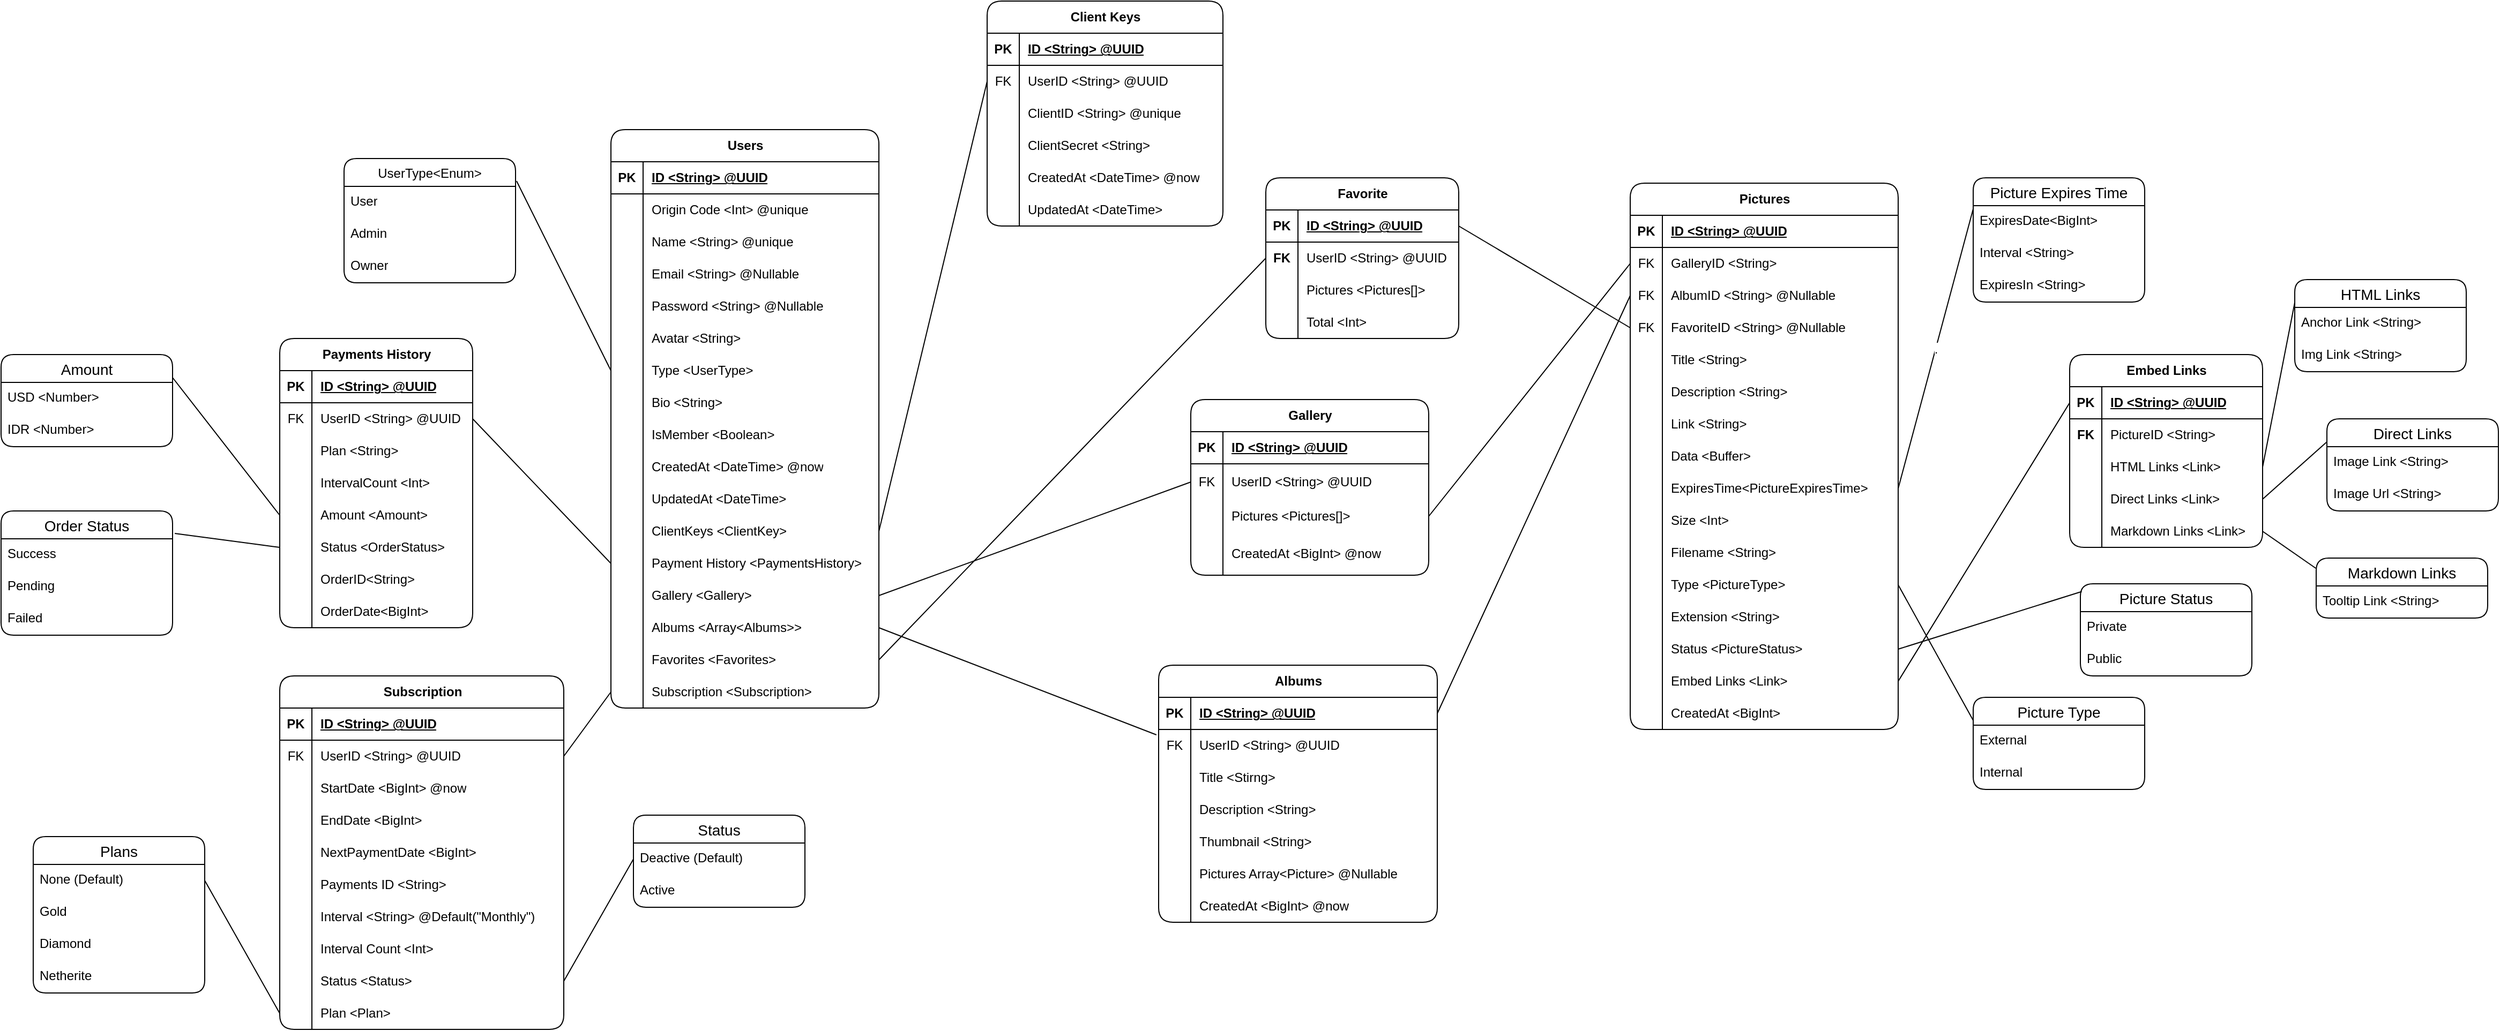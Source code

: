 <mxfile version="24.1.0" type="device">
  <diagram name="Page-1" id="FXRmcepue2GG0X4TsaFP">
    <mxGraphModel dx="880" dy="516" grid="1" gridSize="10" guides="1" tooltips="1" connect="1" arrows="1" fold="1" page="1" pageScale="1" pageWidth="3300" pageHeight="2339" background="none" math="0" shadow="0">
      <root>
        <mxCell id="0" />
        <mxCell id="1" parent="0" />
        <mxCell id="mDR7WXeW-V5EcUQ8594o-1" value="Users" style="shape=table;startSize=30;container=1;collapsible=1;childLayout=tableLayout;fixedRows=1;rowLines=0;fontStyle=1;align=center;resizeLast=1;html=1;rounded=1;" parent="1" vertex="1">
          <mxGeometry x="1079" y="800" width="250" height="540" as="geometry" />
        </mxCell>
        <mxCell id="mDR7WXeW-V5EcUQ8594o-2" value="" style="shape=tableRow;horizontal=0;startSize=0;swimlaneHead=0;swimlaneBody=0;fillColor=none;collapsible=0;dropTarget=0;points=[[0,0.5],[1,0.5]];portConstraint=eastwest;top=0;left=0;right=0;bottom=1;" parent="mDR7WXeW-V5EcUQ8594o-1" vertex="1">
          <mxGeometry y="30" width="250" height="30" as="geometry" />
        </mxCell>
        <mxCell id="mDR7WXeW-V5EcUQ8594o-3" value="PK" style="shape=partialRectangle;connectable=0;fillColor=none;top=0;left=0;bottom=0;right=0;fontStyle=1;overflow=hidden;whiteSpace=wrap;html=1;" parent="mDR7WXeW-V5EcUQ8594o-2" vertex="1">
          <mxGeometry width="30" height="30" as="geometry">
            <mxRectangle width="30" height="30" as="alternateBounds" />
          </mxGeometry>
        </mxCell>
        <mxCell id="mDR7WXeW-V5EcUQ8594o-4" value="ID &amp;lt;String&amp;gt; @UUID" style="shape=partialRectangle;connectable=0;fillColor=none;top=0;left=0;bottom=0;right=0;align=left;spacingLeft=6;fontStyle=5;overflow=hidden;whiteSpace=wrap;html=1;" parent="mDR7WXeW-V5EcUQ8594o-2" vertex="1">
          <mxGeometry x="30" width="220" height="30" as="geometry">
            <mxRectangle width="220" height="30" as="alternateBounds" />
          </mxGeometry>
        </mxCell>
        <mxCell id="mDR7WXeW-V5EcUQ8594o-5" value="" style="shape=tableRow;horizontal=0;startSize=0;swimlaneHead=0;swimlaneBody=0;fillColor=none;collapsible=0;dropTarget=0;points=[[0,0.5],[1,0.5]];portConstraint=eastwest;top=0;left=0;right=0;bottom=0;" parent="mDR7WXeW-V5EcUQ8594o-1" vertex="1">
          <mxGeometry y="60" width="250" height="30" as="geometry" />
        </mxCell>
        <mxCell id="mDR7WXeW-V5EcUQ8594o-6" value="" style="shape=partialRectangle;connectable=0;fillColor=none;top=0;left=0;bottom=0;right=0;editable=1;overflow=hidden;whiteSpace=wrap;html=1;" parent="mDR7WXeW-V5EcUQ8594o-5" vertex="1">
          <mxGeometry width="30" height="30" as="geometry">
            <mxRectangle width="30" height="30" as="alternateBounds" />
          </mxGeometry>
        </mxCell>
        <mxCell id="mDR7WXeW-V5EcUQ8594o-7" value="Origin Code&amp;nbsp;&amp;lt;Int&amp;gt; @unique" style="shape=partialRectangle;connectable=0;fillColor=none;top=0;left=0;bottom=0;right=0;align=left;spacingLeft=6;overflow=hidden;whiteSpace=wrap;html=1;" parent="mDR7WXeW-V5EcUQ8594o-5" vertex="1">
          <mxGeometry x="30" width="220" height="30" as="geometry">
            <mxRectangle width="220" height="30" as="alternateBounds" />
          </mxGeometry>
        </mxCell>
        <mxCell id="mDR7WXeW-V5EcUQ8594o-8" value="" style="shape=tableRow;horizontal=0;startSize=0;swimlaneHead=0;swimlaneBody=0;fillColor=none;collapsible=0;dropTarget=0;points=[[0,0.5],[1,0.5]];portConstraint=eastwest;top=0;left=0;right=0;bottom=0;" parent="mDR7WXeW-V5EcUQ8594o-1" vertex="1">
          <mxGeometry y="90" width="250" height="30" as="geometry" />
        </mxCell>
        <mxCell id="mDR7WXeW-V5EcUQ8594o-9" value="" style="shape=partialRectangle;connectable=0;fillColor=none;top=0;left=0;bottom=0;right=0;editable=1;overflow=hidden;whiteSpace=wrap;html=1;" parent="mDR7WXeW-V5EcUQ8594o-8" vertex="1">
          <mxGeometry width="30" height="30" as="geometry">
            <mxRectangle width="30" height="30" as="alternateBounds" />
          </mxGeometry>
        </mxCell>
        <mxCell id="mDR7WXeW-V5EcUQ8594o-10" value="Name &amp;lt;String&amp;gt; @unique" style="shape=partialRectangle;connectable=0;fillColor=none;top=0;left=0;bottom=0;right=0;align=left;spacingLeft=6;overflow=hidden;whiteSpace=wrap;html=1;" parent="mDR7WXeW-V5EcUQ8594o-8" vertex="1">
          <mxGeometry x="30" width="220" height="30" as="geometry">
            <mxRectangle width="220" height="30" as="alternateBounds" />
          </mxGeometry>
        </mxCell>
        <mxCell id="mDR7WXeW-V5EcUQ8594o-11" value="" style="shape=tableRow;horizontal=0;startSize=0;swimlaneHead=0;swimlaneBody=0;fillColor=none;collapsible=0;dropTarget=0;points=[[0,0.5],[1,0.5]];portConstraint=eastwest;top=0;left=0;right=0;bottom=0;" parent="mDR7WXeW-V5EcUQ8594o-1" vertex="1">
          <mxGeometry y="120" width="250" height="30" as="geometry" />
        </mxCell>
        <mxCell id="mDR7WXeW-V5EcUQ8594o-12" value="" style="shape=partialRectangle;connectable=0;fillColor=none;top=0;left=0;bottom=0;right=0;editable=1;overflow=hidden;whiteSpace=wrap;html=1;" parent="mDR7WXeW-V5EcUQ8594o-11" vertex="1">
          <mxGeometry width="30" height="30" as="geometry">
            <mxRectangle width="30" height="30" as="alternateBounds" />
          </mxGeometry>
        </mxCell>
        <mxCell id="mDR7WXeW-V5EcUQ8594o-13" value="Email &amp;lt;String&amp;gt; @Nullable" style="shape=partialRectangle;connectable=0;fillColor=none;top=0;left=0;bottom=0;right=0;align=left;spacingLeft=6;overflow=hidden;whiteSpace=wrap;html=1;" parent="mDR7WXeW-V5EcUQ8594o-11" vertex="1">
          <mxGeometry x="30" width="220" height="30" as="geometry">
            <mxRectangle width="220" height="30" as="alternateBounds" />
          </mxGeometry>
        </mxCell>
        <mxCell id="mDR7WXeW-V5EcUQ8594o-14" value="" style="shape=tableRow;horizontal=0;startSize=0;swimlaneHead=0;swimlaneBody=0;fillColor=none;collapsible=0;dropTarget=0;points=[[0,0.5],[1,0.5]];portConstraint=eastwest;top=0;left=0;right=0;bottom=0;" parent="mDR7WXeW-V5EcUQ8594o-1" vertex="1">
          <mxGeometry y="150" width="250" height="30" as="geometry" />
        </mxCell>
        <mxCell id="mDR7WXeW-V5EcUQ8594o-15" value="" style="shape=partialRectangle;connectable=0;fillColor=none;top=0;left=0;bottom=0;right=0;editable=1;overflow=hidden;whiteSpace=wrap;html=1;" parent="mDR7WXeW-V5EcUQ8594o-14" vertex="1">
          <mxGeometry width="30" height="30" as="geometry">
            <mxRectangle width="30" height="30" as="alternateBounds" />
          </mxGeometry>
        </mxCell>
        <mxCell id="mDR7WXeW-V5EcUQ8594o-16" value="Password &amp;lt;String&amp;gt; @Nullable" style="shape=partialRectangle;connectable=0;fillColor=none;top=0;left=0;bottom=0;right=0;align=left;spacingLeft=6;overflow=hidden;whiteSpace=wrap;html=1;" parent="mDR7WXeW-V5EcUQ8594o-14" vertex="1">
          <mxGeometry x="30" width="220" height="30" as="geometry">
            <mxRectangle width="220" height="30" as="alternateBounds" />
          </mxGeometry>
        </mxCell>
        <mxCell id="mDR7WXeW-V5EcUQ8594o-17" value="" style="shape=tableRow;horizontal=0;startSize=0;swimlaneHead=0;swimlaneBody=0;fillColor=none;collapsible=0;dropTarget=0;points=[[0,0.5],[1,0.5]];portConstraint=eastwest;top=0;left=0;right=0;bottom=0;" parent="mDR7WXeW-V5EcUQ8594o-1" vertex="1">
          <mxGeometry y="180" width="250" height="30" as="geometry" />
        </mxCell>
        <mxCell id="mDR7WXeW-V5EcUQ8594o-18" value="" style="shape=partialRectangle;connectable=0;fillColor=none;top=0;left=0;bottom=0;right=0;editable=1;overflow=hidden;whiteSpace=wrap;html=1;" parent="mDR7WXeW-V5EcUQ8594o-17" vertex="1">
          <mxGeometry width="30" height="30" as="geometry">
            <mxRectangle width="30" height="30" as="alternateBounds" />
          </mxGeometry>
        </mxCell>
        <mxCell id="mDR7WXeW-V5EcUQ8594o-19" value="Avatar &amp;lt;String&amp;gt;&amp;nbsp;" style="shape=partialRectangle;connectable=0;fillColor=none;top=0;left=0;bottom=0;right=0;align=left;spacingLeft=6;overflow=hidden;whiteSpace=wrap;html=1;" parent="mDR7WXeW-V5EcUQ8594o-17" vertex="1">
          <mxGeometry x="30" width="220" height="30" as="geometry">
            <mxRectangle width="220" height="30" as="alternateBounds" />
          </mxGeometry>
        </mxCell>
        <mxCell id="mDR7WXeW-V5EcUQ8594o-20" value="" style="shape=tableRow;horizontal=0;startSize=0;swimlaneHead=0;swimlaneBody=0;fillColor=none;collapsible=0;dropTarget=0;points=[[0,0.5],[1,0.5]];portConstraint=eastwest;top=0;left=0;right=0;bottom=0;" parent="mDR7WXeW-V5EcUQ8594o-1" vertex="1">
          <mxGeometry y="210" width="250" height="30" as="geometry" />
        </mxCell>
        <mxCell id="mDR7WXeW-V5EcUQ8594o-21" value="" style="shape=partialRectangle;connectable=0;fillColor=none;top=0;left=0;bottom=0;right=0;editable=1;overflow=hidden;whiteSpace=wrap;html=1;" parent="mDR7WXeW-V5EcUQ8594o-20" vertex="1">
          <mxGeometry width="30" height="30" as="geometry">
            <mxRectangle width="30" height="30" as="alternateBounds" />
          </mxGeometry>
        </mxCell>
        <mxCell id="mDR7WXeW-V5EcUQ8594o-22" value="Type &amp;lt;UserType&amp;gt;" style="shape=partialRectangle;connectable=0;fillColor=none;top=0;left=0;bottom=0;right=0;align=left;spacingLeft=6;overflow=hidden;whiteSpace=wrap;html=1;" parent="mDR7WXeW-V5EcUQ8594o-20" vertex="1">
          <mxGeometry x="30" width="220" height="30" as="geometry">
            <mxRectangle width="220" height="30" as="alternateBounds" />
          </mxGeometry>
        </mxCell>
        <mxCell id="mDR7WXeW-V5EcUQ8594o-23" value="" style="shape=tableRow;horizontal=0;startSize=0;swimlaneHead=0;swimlaneBody=0;fillColor=none;collapsible=0;dropTarget=0;points=[[0,0.5],[1,0.5]];portConstraint=eastwest;top=0;left=0;right=0;bottom=0;" parent="mDR7WXeW-V5EcUQ8594o-1" vertex="1">
          <mxGeometry y="240" width="250" height="30" as="geometry" />
        </mxCell>
        <mxCell id="mDR7WXeW-V5EcUQ8594o-24" value="" style="shape=partialRectangle;connectable=0;fillColor=none;top=0;left=0;bottom=0;right=0;editable=1;overflow=hidden;whiteSpace=wrap;html=1;" parent="mDR7WXeW-V5EcUQ8594o-23" vertex="1">
          <mxGeometry width="30" height="30" as="geometry">
            <mxRectangle width="30" height="30" as="alternateBounds" />
          </mxGeometry>
        </mxCell>
        <mxCell id="mDR7WXeW-V5EcUQ8594o-25" value="Bio &amp;lt;String&amp;gt;" style="shape=partialRectangle;connectable=0;fillColor=none;top=0;left=0;bottom=0;right=0;align=left;spacingLeft=6;overflow=hidden;whiteSpace=wrap;html=1;" parent="mDR7WXeW-V5EcUQ8594o-23" vertex="1">
          <mxGeometry x="30" width="220" height="30" as="geometry">
            <mxRectangle width="220" height="30" as="alternateBounds" />
          </mxGeometry>
        </mxCell>
        <mxCell id="mehOxCKmJkGZ0-Haj7oK-1" value="" style="shape=tableRow;horizontal=0;startSize=0;swimlaneHead=0;swimlaneBody=0;fillColor=none;collapsible=0;dropTarget=0;points=[[0,0.5],[1,0.5]];portConstraint=eastwest;top=0;left=0;right=0;bottom=0;" parent="mDR7WXeW-V5EcUQ8594o-1" vertex="1">
          <mxGeometry y="270" width="250" height="30" as="geometry" />
        </mxCell>
        <mxCell id="mehOxCKmJkGZ0-Haj7oK-2" value="" style="shape=partialRectangle;connectable=0;fillColor=none;top=0;left=0;bottom=0;right=0;editable=1;overflow=hidden;whiteSpace=wrap;html=1;" parent="mehOxCKmJkGZ0-Haj7oK-1" vertex="1">
          <mxGeometry width="30" height="30" as="geometry">
            <mxRectangle width="30" height="30" as="alternateBounds" />
          </mxGeometry>
        </mxCell>
        <mxCell id="mehOxCKmJkGZ0-Haj7oK-3" value="IsMember &amp;lt;Boolean&amp;gt;" style="shape=partialRectangle;connectable=0;fillColor=none;top=0;left=0;bottom=0;right=0;align=left;spacingLeft=6;overflow=hidden;whiteSpace=wrap;html=1;" parent="mehOxCKmJkGZ0-Haj7oK-1" vertex="1">
          <mxGeometry x="30" width="220" height="30" as="geometry">
            <mxRectangle width="220" height="30" as="alternateBounds" />
          </mxGeometry>
        </mxCell>
        <mxCell id="mDR7WXeW-V5EcUQ8594o-29" value="" style="shape=tableRow;horizontal=0;startSize=0;swimlaneHead=0;swimlaneBody=0;fillColor=none;collapsible=0;dropTarget=0;points=[[0,0.5],[1,0.5]];portConstraint=eastwest;top=0;left=0;right=0;bottom=0;" parent="mDR7WXeW-V5EcUQ8594o-1" vertex="1">
          <mxGeometry y="300" width="250" height="30" as="geometry" />
        </mxCell>
        <mxCell id="mDR7WXeW-V5EcUQ8594o-30" value="" style="shape=partialRectangle;connectable=0;fillColor=none;top=0;left=0;bottom=0;right=0;editable=1;overflow=hidden;whiteSpace=wrap;html=1;" parent="mDR7WXeW-V5EcUQ8594o-29" vertex="1">
          <mxGeometry width="30" height="30" as="geometry">
            <mxRectangle width="30" height="30" as="alternateBounds" />
          </mxGeometry>
        </mxCell>
        <mxCell id="mDR7WXeW-V5EcUQ8594o-31" value="CreatedAt &amp;lt;DateTime&amp;gt; @now" style="shape=partialRectangle;connectable=0;fillColor=none;top=0;left=0;bottom=0;right=0;align=left;spacingLeft=6;overflow=hidden;whiteSpace=wrap;html=1;" parent="mDR7WXeW-V5EcUQ8594o-29" vertex="1">
          <mxGeometry x="30" width="220" height="30" as="geometry">
            <mxRectangle width="220" height="30" as="alternateBounds" />
          </mxGeometry>
        </mxCell>
        <mxCell id="mDR7WXeW-V5EcUQ8594o-32" value="" style="shape=tableRow;horizontal=0;startSize=0;swimlaneHead=0;swimlaneBody=0;fillColor=none;collapsible=0;dropTarget=0;points=[[0,0.5],[1,0.5]];portConstraint=eastwest;top=0;left=0;right=0;bottom=0;" parent="mDR7WXeW-V5EcUQ8594o-1" vertex="1">
          <mxGeometry y="330" width="250" height="30" as="geometry" />
        </mxCell>
        <mxCell id="mDR7WXeW-V5EcUQ8594o-33" value="" style="shape=partialRectangle;connectable=0;fillColor=none;top=0;left=0;bottom=0;right=0;editable=1;overflow=hidden;whiteSpace=wrap;html=1;" parent="mDR7WXeW-V5EcUQ8594o-32" vertex="1">
          <mxGeometry width="30" height="30" as="geometry">
            <mxRectangle width="30" height="30" as="alternateBounds" />
          </mxGeometry>
        </mxCell>
        <mxCell id="mDR7WXeW-V5EcUQ8594o-34" value="UpdatedAt &amp;lt;DateTime&amp;gt;" style="shape=partialRectangle;connectable=0;fillColor=none;top=0;left=0;bottom=0;right=0;align=left;spacingLeft=6;overflow=hidden;whiteSpace=wrap;html=1;" parent="mDR7WXeW-V5EcUQ8594o-32" vertex="1">
          <mxGeometry x="30" width="220" height="30" as="geometry">
            <mxRectangle width="220" height="30" as="alternateBounds" />
          </mxGeometry>
        </mxCell>
        <mxCell id="mDR7WXeW-V5EcUQ8594o-44" value="" style="shape=tableRow;horizontal=0;startSize=0;swimlaneHead=0;swimlaneBody=0;fillColor=none;collapsible=0;dropTarget=0;points=[[0,0.5],[1,0.5]];portConstraint=eastwest;top=0;left=0;right=0;bottom=0;" parent="mDR7WXeW-V5EcUQ8594o-1" vertex="1">
          <mxGeometry y="360" width="250" height="30" as="geometry" />
        </mxCell>
        <mxCell id="mDR7WXeW-V5EcUQ8594o-45" value="" style="shape=partialRectangle;connectable=0;fillColor=none;top=0;left=0;bottom=0;right=0;editable=1;overflow=hidden;whiteSpace=wrap;html=1;" parent="mDR7WXeW-V5EcUQ8594o-44" vertex="1">
          <mxGeometry width="30" height="30" as="geometry">
            <mxRectangle width="30" height="30" as="alternateBounds" />
          </mxGeometry>
        </mxCell>
        <mxCell id="mDR7WXeW-V5EcUQ8594o-46" value="ClientKeys &amp;lt;ClientKey&amp;gt;" style="shape=partialRectangle;connectable=0;fillColor=none;top=0;left=0;bottom=0;right=0;align=left;spacingLeft=6;overflow=hidden;whiteSpace=wrap;html=1;" parent="mDR7WXeW-V5EcUQ8594o-44" vertex="1">
          <mxGeometry x="30" width="220" height="30" as="geometry">
            <mxRectangle width="220" height="30" as="alternateBounds" />
          </mxGeometry>
        </mxCell>
        <mxCell id="_AIQmCOIfmuj5o979HPy-18" value="" style="shape=tableRow;horizontal=0;startSize=0;swimlaneHead=0;swimlaneBody=0;fillColor=none;collapsible=0;dropTarget=0;points=[[0,0.5],[1,0.5]];portConstraint=eastwest;top=0;left=0;right=0;bottom=0;" parent="mDR7WXeW-V5EcUQ8594o-1" vertex="1">
          <mxGeometry y="390" width="250" height="30" as="geometry" />
        </mxCell>
        <mxCell id="_AIQmCOIfmuj5o979HPy-19" value="" style="shape=partialRectangle;connectable=0;fillColor=none;top=0;left=0;bottom=0;right=0;editable=1;overflow=hidden;whiteSpace=wrap;html=1;" parent="_AIQmCOIfmuj5o979HPy-18" vertex="1">
          <mxGeometry width="30" height="30" as="geometry">
            <mxRectangle width="30" height="30" as="alternateBounds" />
          </mxGeometry>
        </mxCell>
        <mxCell id="_AIQmCOIfmuj5o979HPy-20" value="Payment History &amp;lt;PaymentsHistory&amp;gt;" style="shape=partialRectangle;connectable=0;fillColor=none;top=0;left=0;bottom=0;right=0;align=left;spacingLeft=6;overflow=hidden;whiteSpace=wrap;html=1;" parent="_AIQmCOIfmuj5o979HPy-18" vertex="1">
          <mxGeometry x="30" width="220" height="30" as="geometry">
            <mxRectangle width="220" height="30" as="alternateBounds" />
          </mxGeometry>
        </mxCell>
        <mxCell id="mDR7WXeW-V5EcUQ8594o-47" value="" style="shape=tableRow;horizontal=0;startSize=0;swimlaneHead=0;swimlaneBody=0;fillColor=none;collapsible=0;dropTarget=0;points=[[0,0.5],[1,0.5]];portConstraint=eastwest;top=0;left=0;right=0;bottom=0;" parent="mDR7WXeW-V5EcUQ8594o-1" vertex="1">
          <mxGeometry y="420" width="250" height="30" as="geometry" />
        </mxCell>
        <mxCell id="mDR7WXeW-V5EcUQ8594o-48" value="" style="shape=partialRectangle;connectable=0;fillColor=none;top=0;left=0;bottom=0;right=0;editable=1;overflow=hidden;whiteSpace=wrap;html=1;" parent="mDR7WXeW-V5EcUQ8594o-47" vertex="1">
          <mxGeometry width="30" height="30" as="geometry">
            <mxRectangle width="30" height="30" as="alternateBounds" />
          </mxGeometry>
        </mxCell>
        <mxCell id="mDR7WXeW-V5EcUQ8594o-49" value="Gallery &amp;lt;Gallery&amp;gt;" style="shape=partialRectangle;connectable=0;fillColor=none;top=0;left=0;bottom=0;right=0;align=left;spacingLeft=6;overflow=hidden;whiteSpace=wrap;html=1;" parent="mDR7WXeW-V5EcUQ8594o-47" vertex="1">
          <mxGeometry x="30" width="220" height="30" as="geometry">
            <mxRectangle width="220" height="30" as="alternateBounds" />
          </mxGeometry>
        </mxCell>
        <mxCell id="mDR7WXeW-V5EcUQ8594o-50" value="" style="shape=tableRow;horizontal=0;startSize=0;swimlaneHead=0;swimlaneBody=0;fillColor=none;collapsible=0;dropTarget=0;points=[[0,0.5],[1,0.5]];portConstraint=eastwest;top=0;left=0;right=0;bottom=0;" parent="mDR7WXeW-V5EcUQ8594o-1" vertex="1">
          <mxGeometry y="450" width="250" height="30" as="geometry" />
        </mxCell>
        <mxCell id="mDR7WXeW-V5EcUQ8594o-51" value="" style="shape=partialRectangle;connectable=0;fillColor=none;top=0;left=0;bottom=0;right=0;editable=1;overflow=hidden;whiteSpace=wrap;html=1;" parent="mDR7WXeW-V5EcUQ8594o-50" vertex="1">
          <mxGeometry width="30" height="30" as="geometry">
            <mxRectangle width="30" height="30" as="alternateBounds" />
          </mxGeometry>
        </mxCell>
        <mxCell id="mDR7WXeW-V5EcUQ8594o-52" value="Albums &amp;lt;Array&amp;lt;Albums&amp;gt;&amp;gt;" style="shape=partialRectangle;connectable=0;fillColor=none;top=0;left=0;bottom=0;right=0;align=left;spacingLeft=6;overflow=hidden;whiteSpace=wrap;html=1;" parent="mDR7WXeW-V5EcUQ8594o-50" vertex="1">
          <mxGeometry x="30" width="220" height="30" as="geometry">
            <mxRectangle width="220" height="30" as="alternateBounds" />
          </mxGeometry>
        </mxCell>
        <mxCell id="tP8c2_f_LKIFZsqtgy1Z-103" value="" style="shape=tableRow;horizontal=0;startSize=0;swimlaneHead=0;swimlaneBody=0;fillColor=none;collapsible=0;dropTarget=0;points=[[0,0.5],[1,0.5]];portConstraint=eastwest;top=0;left=0;right=0;bottom=0;" parent="mDR7WXeW-V5EcUQ8594o-1" vertex="1">
          <mxGeometry y="480" width="250" height="30" as="geometry" />
        </mxCell>
        <mxCell id="tP8c2_f_LKIFZsqtgy1Z-104" value="" style="shape=partialRectangle;connectable=0;fillColor=none;top=0;left=0;bottom=0;right=0;editable=1;overflow=hidden;whiteSpace=wrap;html=1;" parent="tP8c2_f_LKIFZsqtgy1Z-103" vertex="1">
          <mxGeometry width="30" height="30" as="geometry">
            <mxRectangle width="30" height="30" as="alternateBounds" />
          </mxGeometry>
        </mxCell>
        <mxCell id="tP8c2_f_LKIFZsqtgy1Z-105" value="Favorites &amp;lt;Favorites&amp;gt;" style="shape=partialRectangle;connectable=0;fillColor=none;top=0;left=0;bottom=0;right=0;align=left;spacingLeft=6;overflow=hidden;whiteSpace=wrap;html=1;" parent="tP8c2_f_LKIFZsqtgy1Z-103" vertex="1">
          <mxGeometry x="30" width="220" height="30" as="geometry">
            <mxRectangle width="220" height="30" as="alternateBounds" />
          </mxGeometry>
        </mxCell>
        <mxCell id="mDR7WXeW-V5EcUQ8594o-53" value="" style="shape=tableRow;horizontal=0;startSize=0;swimlaneHead=0;swimlaneBody=0;fillColor=none;collapsible=0;dropTarget=0;points=[[0,0.5],[1,0.5]];portConstraint=eastwest;top=0;left=0;right=0;bottom=0;" parent="mDR7WXeW-V5EcUQ8594o-1" vertex="1">
          <mxGeometry y="510" width="250" height="30" as="geometry" />
        </mxCell>
        <mxCell id="mDR7WXeW-V5EcUQ8594o-54" value="" style="shape=partialRectangle;connectable=0;fillColor=none;top=0;left=0;bottom=0;right=0;editable=1;overflow=hidden;whiteSpace=wrap;html=1;" parent="mDR7WXeW-V5EcUQ8594o-53" vertex="1">
          <mxGeometry width="30" height="30" as="geometry">
            <mxRectangle width="30" height="30" as="alternateBounds" />
          </mxGeometry>
        </mxCell>
        <mxCell id="mDR7WXeW-V5EcUQ8594o-55" value="Subscription &amp;lt;Subscription&amp;gt;" style="shape=partialRectangle;connectable=0;fillColor=none;top=0;left=0;bottom=0;right=0;align=left;spacingLeft=6;overflow=hidden;whiteSpace=wrap;html=1;" parent="mDR7WXeW-V5EcUQ8594o-53" vertex="1">
          <mxGeometry x="30" width="220" height="30" as="geometry">
            <mxRectangle width="220" height="30" as="alternateBounds" />
          </mxGeometry>
        </mxCell>
        <mxCell id="mDR7WXeW-V5EcUQ8594o-38" value="UserType&lt;Enum&gt;" style="swimlane;fontStyle=0;childLayout=stackLayout;horizontal=1;startSize=26;horizontalStack=0;resizeParent=1;resizeParentMax=0;resizeLast=0;collapsible=1;marginBottom=0;align=center;fontSize=12;rounded=1;glass=0;" parent="1" vertex="1">
          <mxGeometry x="830" y="827" width="160" height="116" as="geometry" />
        </mxCell>
        <mxCell id="mDR7WXeW-V5EcUQ8594o-39" value="User" style="text;strokeColor=none;fillColor=none;spacingLeft=4;spacingRight=4;overflow=hidden;rotatable=0;points=[[0,0.5],[1,0.5]];portConstraint=eastwest;fontSize=12;whiteSpace=wrap;html=1;" parent="mDR7WXeW-V5EcUQ8594o-38" vertex="1">
          <mxGeometry y="26" width="160" height="30" as="geometry" />
        </mxCell>
        <mxCell id="mDR7WXeW-V5EcUQ8594o-40" value="Admin" style="text;strokeColor=none;fillColor=none;spacingLeft=4;spacingRight=4;overflow=hidden;rotatable=0;points=[[0,0.5],[1,0.5]];portConstraint=eastwest;fontSize=12;whiteSpace=wrap;html=1;" parent="mDR7WXeW-V5EcUQ8594o-38" vertex="1">
          <mxGeometry y="56" width="160" height="30" as="geometry" />
        </mxCell>
        <mxCell id="mDR7WXeW-V5EcUQ8594o-41" value="Owner" style="text;strokeColor=none;fillColor=none;spacingLeft=4;spacingRight=4;overflow=hidden;rotatable=0;points=[[0,0.5],[1,0.5]];portConstraint=eastwest;fontSize=12;whiteSpace=wrap;html=1;" parent="mDR7WXeW-V5EcUQ8594o-38" vertex="1">
          <mxGeometry y="86" width="160" height="30" as="geometry" />
        </mxCell>
        <mxCell id="mDR7WXeW-V5EcUQ8594o-43" value="" style="endArrow=none;html=1;rounded=0;exitX=1.006;exitY=0.181;exitDx=0;exitDy=0;exitPerimeter=0;entryX=0;entryY=0.5;entryDx=0;entryDy=0;" parent="1" source="mDR7WXeW-V5EcUQ8594o-38" target="mDR7WXeW-V5EcUQ8594o-20" edge="1">
          <mxGeometry width="50" height="50" relative="1" as="geometry">
            <mxPoint x="1140" y="1060" as="sourcePoint" />
            <mxPoint x="1190" y="1010" as="targetPoint" />
          </mxGeometry>
        </mxCell>
        <mxCell id="mDR7WXeW-V5EcUQ8594o-61" value="Client Keys" style="shape=table;startSize=30;container=1;collapsible=1;childLayout=tableLayout;fixedRows=1;rowLines=0;fontStyle=1;align=center;resizeLast=1;html=1;rounded=1;" parent="1" vertex="1">
          <mxGeometry x="1430" y="680" width="220" height="210" as="geometry" />
        </mxCell>
        <mxCell id="mDR7WXeW-V5EcUQ8594o-62" value="" style="shape=tableRow;horizontal=0;startSize=0;swimlaneHead=0;swimlaneBody=0;fillColor=none;collapsible=0;dropTarget=0;points=[[0,0.5],[1,0.5]];portConstraint=eastwest;top=0;left=0;right=0;bottom=1;" parent="mDR7WXeW-V5EcUQ8594o-61" vertex="1">
          <mxGeometry y="30" width="220" height="30" as="geometry" />
        </mxCell>
        <mxCell id="mDR7WXeW-V5EcUQ8594o-63" value="PK" style="shape=partialRectangle;connectable=0;fillColor=none;top=0;left=0;bottom=0;right=0;fontStyle=1;overflow=hidden;whiteSpace=wrap;html=1;" parent="mDR7WXeW-V5EcUQ8594o-62" vertex="1">
          <mxGeometry width="30" height="30" as="geometry">
            <mxRectangle width="30" height="30" as="alternateBounds" />
          </mxGeometry>
        </mxCell>
        <mxCell id="mDR7WXeW-V5EcUQ8594o-64" value="ID &amp;lt;String&amp;gt; @UUID" style="shape=partialRectangle;connectable=0;fillColor=none;top=0;left=0;bottom=0;right=0;align=left;spacingLeft=6;fontStyle=5;overflow=hidden;whiteSpace=wrap;html=1;" parent="mDR7WXeW-V5EcUQ8594o-62" vertex="1">
          <mxGeometry x="30" width="190" height="30" as="geometry">
            <mxRectangle width="190" height="30" as="alternateBounds" />
          </mxGeometry>
        </mxCell>
        <mxCell id="mDR7WXeW-V5EcUQ8594o-65" value="" style="shape=tableRow;horizontal=0;startSize=0;swimlaneHead=0;swimlaneBody=0;fillColor=none;collapsible=0;dropTarget=0;points=[[0,0.5],[1,0.5]];portConstraint=eastwest;top=0;left=0;right=0;bottom=0;" parent="mDR7WXeW-V5EcUQ8594o-61" vertex="1">
          <mxGeometry y="60" width="220" height="30" as="geometry" />
        </mxCell>
        <mxCell id="mDR7WXeW-V5EcUQ8594o-66" value="FK" style="shape=partialRectangle;connectable=0;fillColor=none;top=0;left=0;bottom=0;right=0;editable=1;overflow=hidden;whiteSpace=wrap;html=1;" parent="mDR7WXeW-V5EcUQ8594o-65" vertex="1">
          <mxGeometry width="30" height="30" as="geometry">
            <mxRectangle width="30" height="30" as="alternateBounds" />
          </mxGeometry>
        </mxCell>
        <mxCell id="mDR7WXeW-V5EcUQ8594o-67" value="UserID &amp;lt;String&amp;gt; @UUID" style="shape=partialRectangle;connectable=0;fillColor=none;top=0;left=0;bottom=0;right=0;align=left;spacingLeft=6;overflow=hidden;whiteSpace=wrap;html=1;" parent="mDR7WXeW-V5EcUQ8594o-65" vertex="1">
          <mxGeometry x="30" width="190" height="30" as="geometry">
            <mxRectangle width="190" height="30" as="alternateBounds" />
          </mxGeometry>
        </mxCell>
        <mxCell id="mDR7WXeW-V5EcUQ8594o-68" value="" style="shape=tableRow;horizontal=0;startSize=0;swimlaneHead=0;swimlaneBody=0;fillColor=none;collapsible=0;dropTarget=0;points=[[0,0.5],[1,0.5]];portConstraint=eastwest;top=0;left=0;right=0;bottom=0;" parent="mDR7WXeW-V5EcUQ8594o-61" vertex="1">
          <mxGeometry y="90" width="220" height="30" as="geometry" />
        </mxCell>
        <mxCell id="mDR7WXeW-V5EcUQ8594o-69" value="" style="shape=partialRectangle;connectable=0;fillColor=none;top=0;left=0;bottom=0;right=0;editable=1;overflow=hidden;whiteSpace=wrap;html=1;" parent="mDR7WXeW-V5EcUQ8594o-68" vertex="1">
          <mxGeometry width="30" height="30" as="geometry">
            <mxRectangle width="30" height="30" as="alternateBounds" />
          </mxGeometry>
        </mxCell>
        <mxCell id="mDR7WXeW-V5EcUQ8594o-70" value="ClientID &amp;lt;String&amp;gt; @unique" style="shape=partialRectangle;connectable=0;fillColor=none;top=0;left=0;bottom=0;right=0;align=left;spacingLeft=6;overflow=hidden;whiteSpace=wrap;html=1;" parent="mDR7WXeW-V5EcUQ8594o-68" vertex="1">
          <mxGeometry x="30" width="190" height="30" as="geometry">
            <mxRectangle width="190" height="30" as="alternateBounds" />
          </mxGeometry>
        </mxCell>
        <mxCell id="mDR7WXeW-V5EcUQ8594o-71" value="" style="shape=tableRow;horizontal=0;startSize=0;swimlaneHead=0;swimlaneBody=0;fillColor=none;collapsible=0;dropTarget=0;points=[[0,0.5],[1,0.5]];portConstraint=eastwest;top=0;left=0;right=0;bottom=0;" parent="mDR7WXeW-V5EcUQ8594o-61" vertex="1">
          <mxGeometry y="120" width="220" height="30" as="geometry" />
        </mxCell>
        <mxCell id="mDR7WXeW-V5EcUQ8594o-72" value="" style="shape=partialRectangle;connectable=0;fillColor=none;top=0;left=0;bottom=0;right=0;editable=1;overflow=hidden;whiteSpace=wrap;html=1;" parent="mDR7WXeW-V5EcUQ8594o-71" vertex="1">
          <mxGeometry width="30" height="30" as="geometry">
            <mxRectangle width="30" height="30" as="alternateBounds" />
          </mxGeometry>
        </mxCell>
        <mxCell id="mDR7WXeW-V5EcUQ8594o-73" value="ClientSecret &amp;lt;String&amp;gt;&amp;nbsp;" style="shape=partialRectangle;connectable=0;fillColor=none;top=0;left=0;bottom=0;right=0;align=left;spacingLeft=6;overflow=hidden;whiteSpace=wrap;html=1;" parent="mDR7WXeW-V5EcUQ8594o-71" vertex="1">
          <mxGeometry x="30" width="190" height="30" as="geometry">
            <mxRectangle width="190" height="30" as="alternateBounds" />
          </mxGeometry>
        </mxCell>
        <mxCell id="tP8c2_f_LKIFZsqtgy1Z-1" value="" style="shape=tableRow;horizontal=0;startSize=0;swimlaneHead=0;swimlaneBody=0;fillColor=none;collapsible=0;dropTarget=0;points=[[0,0.5],[1,0.5]];portConstraint=eastwest;top=0;left=0;right=0;bottom=0;" parent="mDR7WXeW-V5EcUQ8594o-61" vertex="1">
          <mxGeometry y="150" width="220" height="30" as="geometry" />
        </mxCell>
        <mxCell id="tP8c2_f_LKIFZsqtgy1Z-2" value="" style="shape=partialRectangle;connectable=0;fillColor=none;top=0;left=0;bottom=0;right=0;editable=1;overflow=hidden;whiteSpace=wrap;html=1;" parent="tP8c2_f_LKIFZsqtgy1Z-1" vertex="1">
          <mxGeometry width="30" height="30" as="geometry">
            <mxRectangle width="30" height="30" as="alternateBounds" />
          </mxGeometry>
        </mxCell>
        <mxCell id="tP8c2_f_LKIFZsqtgy1Z-3" value="CreatedAt &amp;lt;DateTime&amp;gt; @now" style="shape=partialRectangle;connectable=0;fillColor=none;top=0;left=0;bottom=0;right=0;align=left;spacingLeft=6;overflow=hidden;whiteSpace=wrap;html=1;" parent="tP8c2_f_LKIFZsqtgy1Z-1" vertex="1">
          <mxGeometry x="30" width="190" height="30" as="geometry">
            <mxRectangle width="190" height="30" as="alternateBounds" />
          </mxGeometry>
        </mxCell>
        <mxCell id="tP8c2_f_LKIFZsqtgy1Z-4" value="" style="shape=tableRow;horizontal=0;startSize=0;swimlaneHead=0;swimlaneBody=0;fillColor=none;collapsible=0;dropTarget=0;points=[[0,0.5],[1,0.5]];portConstraint=eastwest;top=0;left=0;right=0;bottom=0;" parent="mDR7WXeW-V5EcUQ8594o-61" vertex="1">
          <mxGeometry y="180" width="220" height="30" as="geometry" />
        </mxCell>
        <mxCell id="tP8c2_f_LKIFZsqtgy1Z-5" value="" style="shape=partialRectangle;connectable=0;fillColor=none;top=0;left=0;bottom=0;right=0;editable=1;overflow=hidden;whiteSpace=wrap;html=1;" parent="tP8c2_f_LKIFZsqtgy1Z-4" vertex="1">
          <mxGeometry width="30" height="30" as="geometry">
            <mxRectangle width="30" height="30" as="alternateBounds" />
          </mxGeometry>
        </mxCell>
        <mxCell id="tP8c2_f_LKIFZsqtgy1Z-6" value="UpdatedAt &amp;lt;DateTime&amp;gt;" style="shape=partialRectangle;connectable=0;fillColor=none;top=0;left=0;bottom=0;right=0;align=left;spacingLeft=6;overflow=hidden;whiteSpace=wrap;html=1;" parent="tP8c2_f_LKIFZsqtgy1Z-4" vertex="1">
          <mxGeometry x="30" width="190" height="30" as="geometry">
            <mxRectangle width="190" height="30" as="alternateBounds" />
          </mxGeometry>
        </mxCell>
        <mxCell id="mDR7WXeW-V5EcUQ8594o-74" value="" style="endArrow=none;html=1;rounded=0;exitX=1;exitY=0.5;exitDx=0;exitDy=0;entryX=0;entryY=0.5;entryDx=0;entryDy=0;" parent="1" source="mDR7WXeW-V5EcUQ8594o-44" target="mDR7WXeW-V5EcUQ8594o-65" edge="1">
          <mxGeometry width="50" height="50" relative="1" as="geometry">
            <mxPoint x="1490" y="860" as="sourcePoint" />
            <mxPoint x="1540" y="810" as="targetPoint" />
          </mxGeometry>
        </mxCell>
        <mxCell id="mDR7WXeW-V5EcUQ8594o-75" value="Gallery" style="shape=table;startSize=30;container=1;collapsible=1;childLayout=tableLayout;fixedRows=1;rowLines=0;fontStyle=1;align=center;resizeLast=1;html=1;rounded=1;" parent="1" vertex="1">
          <mxGeometry x="1620" y="1052" width="222" height="164" as="geometry" />
        </mxCell>
        <mxCell id="mDR7WXeW-V5EcUQ8594o-76" value="" style="shape=tableRow;horizontal=0;startSize=0;swimlaneHead=0;swimlaneBody=0;fillColor=none;collapsible=0;dropTarget=0;points=[[0,0.5],[1,0.5]];portConstraint=eastwest;top=0;left=0;right=0;bottom=1;" parent="mDR7WXeW-V5EcUQ8594o-75" vertex="1">
          <mxGeometry y="30" width="222" height="30" as="geometry" />
        </mxCell>
        <mxCell id="mDR7WXeW-V5EcUQ8594o-77" value="PK" style="shape=partialRectangle;connectable=0;fillColor=none;top=0;left=0;bottom=0;right=0;fontStyle=1;overflow=hidden;whiteSpace=wrap;html=1;" parent="mDR7WXeW-V5EcUQ8594o-76" vertex="1">
          <mxGeometry width="30" height="30" as="geometry">
            <mxRectangle width="30" height="30" as="alternateBounds" />
          </mxGeometry>
        </mxCell>
        <mxCell id="mDR7WXeW-V5EcUQ8594o-78" value="ID &amp;lt;String&amp;gt; @UUID" style="shape=partialRectangle;connectable=0;fillColor=none;top=0;left=0;bottom=0;right=0;align=left;spacingLeft=6;fontStyle=5;overflow=hidden;whiteSpace=wrap;html=1;" parent="mDR7WXeW-V5EcUQ8594o-76" vertex="1">
          <mxGeometry x="30" width="192" height="30" as="geometry">
            <mxRectangle width="192" height="30" as="alternateBounds" />
          </mxGeometry>
        </mxCell>
        <mxCell id="mDR7WXeW-V5EcUQ8594o-79" value="" style="shape=tableRow;horizontal=0;startSize=0;swimlaneHead=0;swimlaneBody=0;fillColor=none;collapsible=0;dropTarget=0;points=[[0,0.5],[1,0.5]];portConstraint=eastwest;top=0;left=0;right=0;bottom=0;" parent="mDR7WXeW-V5EcUQ8594o-75" vertex="1">
          <mxGeometry y="60" width="222" height="34" as="geometry" />
        </mxCell>
        <mxCell id="mDR7WXeW-V5EcUQ8594o-80" value="FK" style="shape=partialRectangle;connectable=0;fillColor=none;top=0;left=0;bottom=0;right=0;editable=1;overflow=hidden;whiteSpace=wrap;html=1;" parent="mDR7WXeW-V5EcUQ8594o-79" vertex="1">
          <mxGeometry width="30" height="34" as="geometry">
            <mxRectangle width="30" height="34" as="alternateBounds" />
          </mxGeometry>
        </mxCell>
        <mxCell id="mDR7WXeW-V5EcUQ8594o-81" value="UserID &amp;lt;String&amp;gt; @UUID" style="shape=partialRectangle;connectable=0;fillColor=none;top=0;left=0;bottom=0;right=0;align=left;spacingLeft=6;overflow=hidden;whiteSpace=wrap;html=1;" parent="mDR7WXeW-V5EcUQ8594o-79" vertex="1">
          <mxGeometry x="30" width="192" height="34" as="geometry">
            <mxRectangle width="192" height="34" as="alternateBounds" />
          </mxGeometry>
        </mxCell>
        <mxCell id="mDR7WXeW-V5EcUQ8594o-82" value="" style="shape=tableRow;horizontal=0;startSize=0;swimlaneHead=0;swimlaneBody=0;fillColor=none;collapsible=0;dropTarget=0;points=[[0,0.5],[1,0.5]];portConstraint=eastwest;top=0;left=0;right=0;bottom=0;" parent="mDR7WXeW-V5EcUQ8594o-75" vertex="1">
          <mxGeometry y="94" width="222" height="30" as="geometry" />
        </mxCell>
        <mxCell id="mDR7WXeW-V5EcUQ8594o-83" value="" style="shape=partialRectangle;connectable=0;fillColor=none;top=0;left=0;bottom=0;right=0;editable=1;overflow=hidden;whiteSpace=wrap;html=1;" parent="mDR7WXeW-V5EcUQ8594o-82" vertex="1">
          <mxGeometry width="30" height="30" as="geometry">
            <mxRectangle width="30" height="30" as="alternateBounds" />
          </mxGeometry>
        </mxCell>
        <mxCell id="mDR7WXeW-V5EcUQ8594o-84" value="Pictures &amp;lt;Pictures[]&amp;gt;" style="shape=partialRectangle;connectable=0;fillColor=none;top=0;left=0;bottom=0;right=0;align=left;spacingLeft=6;overflow=hidden;whiteSpace=wrap;html=1;" parent="mDR7WXeW-V5EcUQ8594o-82" vertex="1">
          <mxGeometry x="30" width="192" height="30" as="geometry">
            <mxRectangle width="192" height="30" as="alternateBounds" />
          </mxGeometry>
        </mxCell>
        <mxCell id="mDR7WXeW-V5EcUQ8594o-85" value="" style="shape=tableRow;horizontal=0;startSize=0;swimlaneHead=0;swimlaneBody=0;fillColor=none;collapsible=0;dropTarget=0;points=[[0,0.5],[1,0.5]];portConstraint=eastwest;top=0;left=0;right=0;bottom=0;" parent="mDR7WXeW-V5EcUQ8594o-75" vertex="1">
          <mxGeometry y="124" width="222" height="40" as="geometry" />
        </mxCell>
        <mxCell id="mDR7WXeW-V5EcUQ8594o-86" value="" style="shape=partialRectangle;connectable=0;fillColor=none;top=0;left=0;bottom=0;right=0;editable=1;overflow=hidden;whiteSpace=wrap;html=1;" parent="mDR7WXeW-V5EcUQ8594o-85" vertex="1">
          <mxGeometry width="30" height="40" as="geometry">
            <mxRectangle width="30" height="40" as="alternateBounds" />
          </mxGeometry>
        </mxCell>
        <mxCell id="mDR7WXeW-V5EcUQ8594o-87" value="CreatedAt &amp;lt;BigInt&amp;gt; @now" style="shape=partialRectangle;connectable=0;fillColor=none;top=0;left=0;bottom=0;right=0;align=left;spacingLeft=6;overflow=hidden;whiteSpace=wrap;html=1;" parent="mDR7WXeW-V5EcUQ8594o-85" vertex="1">
          <mxGeometry x="30" width="192" height="40" as="geometry">
            <mxRectangle width="192" height="40" as="alternateBounds" />
          </mxGeometry>
        </mxCell>
        <mxCell id="mDR7WXeW-V5EcUQ8594o-88" value="" style="endArrow=none;html=1;rounded=0;entryX=1;entryY=0.5;entryDx=0;entryDy=0;exitX=0;exitY=0.5;exitDx=0;exitDy=0;" parent="1" source="mDR7WXeW-V5EcUQ8594o-79" target="mDR7WXeW-V5EcUQ8594o-47" edge="1">
          <mxGeometry width="50" height="50" relative="1" as="geometry">
            <mxPoint x="1550" y="1150" as="sourcePoint" />
            <mxPoint x="1600" y="1100" as="targetPoint" />
          </mxGeometry>
        </mxCell>
        <mxCell id="mDR7WXeW-V5EcUQ8594o-92" value="Pictures" style="shape=table;startSize=30;container=1;collapsible=1;childLayout=tableLayout;fixedRows=1;rowLines=0;fontStyle=1;align=center;resizeLast=1;html=1;rounded=1;" parent="1" vertex="1">
          <mxGeometry x="2030" y="850" width="250" height="510" as="geometry" />
        </mxCell>
        <mxCell id="mDR7WXeW-V5EcUQ8594o-93" value="" style="shape=tableRow;horizontal=0;startSize=0;swimlaneHead=0;swimlaneBody=0;fillColor=none;collapsible=0;dropTarget=0;points=[[0,0.5],[1,0.5]];portConstraint=eastwest;top=0;left=0;right=0;bottom=1;" parent="mDR7WXeW-V5EcUQ8594o-92" vertex="1">
          <mxGeometry y="30" width="250" height="30" as="geometry" />
        </mxCell>
        <mxCell id="mDR7WXeW-V5EcUQ8594o-94" value="PK" style="shape=partialRectangle;connectable=0;fillColor=none;top=0;left=0;bottom=0;right=0;fontStyle=1;overflow=hidden;whiteSpace=wrap;html=1;" parent="mDR7WXeW-V5EcUQ8594o-93" vertex="1">
          <mxGeometry width="30" height="30" as="geometry">
            <mxRectangle width="30" height="30" as="alternateBounds" />
          </mxGeometry>
        </mxCell>
        <mxCell id="mDR7WXeW-V5EcUQ8594o-95" value="ID &amp;lt;String&amp;gt; @UUID" style="shape=partialRectangle;connectable=0;fillColor=none;top=0;left=0;bottom=0;right=0;align=left;spacingLeft=6;fontStyle=5;overflow=hidden;whiteSpace=wrap;html=1;" parent="mDR7WXeW-V5EcUQ8594o-93" vertex="1">
          <mxGeometry x="30" width="220" height="30" as="geometry">
            <mxRectangle width="220" height="30" as="alternateBounds" />
          </mxGeometry>
        </mxCell>
        <mxCell id="mDR7WXeW-V5EcUQ8594o-96" value="" style="shape=tableRow;horizontal=0;startSize=0;swimlaneHead=0;swimlaneBody=0;fillColor=none;collapsible=0;dropTarget=0;points=[[0,0.5],[1,0.5]];portConstraint=eastwest;top=0;left=0;right=0;bottom=0;" parent="mDR7WXeW-V5EcUQ8594o-92" vertex="1">
          <mxGeometry y="60" width="250" height="30" as="geometry" />
        </mxCell>
        <mxCell id="mDR7WXeW-V5EcUQ8594o-97" value="FK" style="shape=partialRectangle;connectable=0;fillColor=none;top=0;left=0;bottom=0;right=0;editable=1;overflow=hidden;whiteSpace=wrap;html=1;" parent="mDR7WXeW-V5EcUQ8594o-96" vertex="1">
          <mxGeometry width="30" height="30" as="geometry">
            <mxRectangle width="30" height="30" as="alternateBounds" />
          </mxGeometry>
        </mxCell>
        <mxCell id="mDR7WXeW-V5EcUQ8594o-98" value="GalleryID &amp;lt;String&amp;gt;" style="shape=partialRectangle;connectable=0;fillColor=none;top=0;left=0;bottom=0;right=0;align=left;spacingLeft=6;overflow=hidden;whiteSpace=wrap;html=1;" parent="mDR7WXeW-V5EcUQ8594o-96" vertex="1">
          <mxGeometry x="30" width="220" height="30" as="geometry">
            <mxRectangle width="220" height="30" as="alternateBounds" />
          </mxGeometry>
        </mxCell>
        <mxCell id="mDR7WXeW-V5EcUQ8594o-99" value="" style="shape=tableRow;horizontal=0;startSize=0;swimlaneHead=0;swimlaneBody=0;fillColor=none;collapsible=0;dropTarget=0;points=[[0,0.5],[1,0.5]];portConstraint=eastwest;top=0;left=0;right=0;bottom=0;" parent="mDR7WXeW-V5EcUQ8594o-92" vertex="1">
          <mxGeometry y="90" width="250" height="30" as="geometry" />
        </mxCell>
        <mxCell id="mDR7WXeW-V5EcUQ8594o-100" value="FK" style="shape=partialRectangle;connectable=0;fillColor=none;top=0;left=0;bottom=0;right=0;editable=1;overflow=hidden;whiteSpace=wrap;html=1;" parent="mDR7WXeW-V5EcUQ8594o-99" vertex="1">
          <mxGeometry width="30" height="30" as="geometry">
            <mxRectangle width="30" height="30" as="alternateBounds" />
          </mxGeometry>
        </mxCell>
        <mxCell id="mDR7WXeW-V5EcUQ8594o-101" value="AlbumID &amp;lt;String&amp;gt; @Nullable" style="shape=partialRectangle;connectable=0;fillColor=none;top=0;left=0;bottom=0;right=0;align=left;spacingLeft=6;overflow=hidden;whiteSpace=wrap;html=1;" parent="mDR7WXeW-V5EcUQ8594o-99" vertex="1">
          <mxGeometry x="30" width="220" height="30" as="geometry">
            <mxRectangle width="220" height="30" as="alternateBounds" />
          </mxGeometry>
        </mxCell>
        <mxCell id="tP8c2_f_LKIFZsqtgy1Z-114" value="" style="shape=tableRow;horizontal=0;startSize=0;swimlaneHead=0;swimlaneBody=0;fillColor=none;collapsible=0;dropTarget=0;points=[[0,0.5],[1,0.5]];portConstraint=eastwest;top=0;left=0;right=0;bottom=0;" parent="mDR7WXeW-V5EcUQ8594o-92" vertex="1">
          <mxGeometry y="120" width="250" height="30" as="geometry" />
        </mxCell>
        <mxCell id="tP8c2_f_LKIFZsqtgy1Z-115" value="FK" style="shape=partialRectangle;connectable=0;fillColor=none;top=0;left=0;bottom=0;right=0;editable=1;overflow=hidden;whiteSpace=wrap;html=1;" parent="tP8c2_f_LKIFZsqtgy1Z-114" vertex="1">
          <mxGeometry width="30" height="30" as="geometry">
            <mxRectangle width="30" height="30" as="alternateBounds" />
          </mxGeometry>
        </mxCell>
        <mxCell id="tP8c2_f_LKIFZsqtgy1Z-116" value="FavoriteID &amp;lt;String&amp;gt; @Nullable" style="shape=partialRectangle;connectable=0;fillColor=none;top=0;left=0;bottom=0;right=0;align=left;spacingLeft=6;overflow=hidden;whiteSpace=wrap;html=1;" parent="tP8c2_f_LKIFZsqtgy1Z-114" vertex="1">
          <mxGeometry x="30" width="220" height="30" as="geometry">
            <mxRectangle width="220" height="30" as="alternateBounds" />
          </mxGeometry>
        </mxCell>
        <mxCell id="mDR7WXeW-V5EcUQ8594o-102" value="" style="shape=tableRow;horizontal=0;startSize=0;swimlaneHead=0;swimlaneBody=0;fillColor=none;collapsible=0;dropTarget=0;points=[[0,0.5],[1,0.5]];portConstraint=eastwest;top=0;left=0;right=0;bottom=0;" parent="mDR7WXeW-V5EcUQ8594o-92" vertex="1">
          <mxGeometry y="150" width="250" height="30" as="geometry" />
        </mxCell>
        <mxCell id="mDR7WXeW-V5EcUQ8594o-103" value="" style="shape=partialRectangle;connectable=0;fillColor=none;top=0;left=0;bottom=0;right=0;editable=1;overflow=hidden;whiteSpace=wrap;html=1;" parent="mDR7WXeW-V5EcUQ8594o-102" vertex="1">
          <mxGeometry width="30" height="30" as="geometry">
            <mxRectangle width="30" height="30" as="alternateBounds" />
          </mxGeometry>
        </mxCell>
        <mxCell id="mDR7WXeW-V5EcUQ8594o-104" value="Title &amp;lt;String&amp;gt;" style="shape=partialRectangle;connectable=0;fillColor=none;top=0;left=0;bottom=0;right=0;align=left;spacingLeft=6;overflow=hidden;whiteSpace=wrap;html=1;" parent="mDR7WXeW-V5EcUQ8594o-102" vertex="1">
          <mxGeometry x="30" width="220" height="30" as="geometry">
            <mxRectangle width="220" height="30" as="alternateBounds" />
          </mxGeometry>
        </mxCell>
        <mxCell id="mDR7WXeW-V5EcUQ8594o-105" value="" style="shape=tableRow;horizontal=0;startSize=0;swimlaneHead=0;swimlaneBody=0;fillColor=none;collapsible=0;dropTarget=0;points=[[0,0.5],[1,0.5]];portConstraint=eastwest;top=0;left=0;right=0;bottom=0;" parent="mDR7WXeW-V5EcUQ8594o-92" vertex="1">
          <mxGeometry y="180" width="250" height="30" as="geometry" />
        </mxCell>
        <mxCell id="mDR7WXeW-V5EcUQ8594o-106" value="" style="shape=partialRectangle;connectable=0;fillColor=none;top=0;left=0;bottom=0;right=0;editable=1;overflow=hidden;whiteSpace=wrap;html=1;" parent="mDR7WXeW-V5EcUQ8594o-105" vertex="1">
          <mxGeometry width="30" height="30" as="geometry">
            <mxRectangle width="30" height="30" as="alternateBounds" />
          </mxGeometry>
        </mxCell>
        <mxCell id="mDR7WXeW-V5EcUQ8594o-107" value="Description &amp;lt;String&amp;gt;" style="shape=partialRectangle;connectable=0;fillColor=none;top=0;left=0;bottom=0;right=0;align=left;spacingLeft=6;overflow=hidden;whiteSpace=wrap;html=1;" parent="mDR7WXeW-V5EcUQ8594o-105" vertex="1">
          <mxGeometry x="30" width="220" height="30" as="geometry">
            <mxRectangle width="220" height="30" as="alternateBounds" />
          </mxGeometry>
        </mxCell>
        <mxCell id="mDR7WXeW-V5EcUQ8594o-108" value="" style="shape=tableRow;horizontal=0;startSize=0;swimlaneHead=0;swimlaneBody=0;fillColor=none;collapsible=0;dropTarget=0;points=[[0,0.5],[1,0.5]];portConstraint=eastwest;top=0;left=0;right=0;bottom=0;" parent="mDR7WXeW-V5EcUQ8594o-92" vertex="1">
          <mxGeometry y="210" width="250" height="30" as="geometry" />
        </mxCell>
        <mxCell id="mDR7WXeW-V5EcUQ8594o-109" value="" style="shape=partialRectangle;connectable=0;fillColor=none;top=0;left=0;bottom=0;right=0;editable=1;overflow=hidden;whiteSpace=wrap;html=1;" parent="mDR7WXeW-V5EcUQ8594o-108" vertex="1">
          <mxGeometry width="30" height="30" as="geometry">
            <mxRectangle width="30" height="30" as="alternateBounds" />
          </mxGeometry>
        </mxCell>
        <mxCell id="mDR7WXeW-V5EcUQ8594o-110" value="Link &amp;lt;String&amp;gt;" style="shape=partialRectangle;connectable=0;fillColor=none;top=0;left=0;bottom=0;right=0;align=left;spacingLeft=6;overflow=hidden;whiteSpace=wrap;html=1;" parent="mDR7WXeW-V5EcUQ8594o-108" vertex="1">
          <mxGeometry x="30" width="220" height="30" as="geometry">
            <mxRectangle width="220" height="30" as="alternateBounds" />
          </mxGeometry>
        </mxCell>
        <mxCell id="LC7SiSu77csjaW7Tyfkr-1" value="" style="shape=tableRow;horizontal=0;startSize=0;swimlaneHead=0;swimlaneBody=0;fillColor=none;collapsible=0;dropTarget=0;points=[[0,0.5],[1,0.5]];portConstraint=eastwest;top=0;left=0;right=0;bottom=0;" vertex="1" parent="mDR7WXeW-V5EcUQ8594o-92">
          <mxGeometry y="240" width="250" height="30" as="geometry" />
        </mxCell>
        <mxCell id="LC7SiSu77csjaW7Tyfkr-2" value="" style="shape=partialRectangle;connectable=0;fillColor=none;top=0;left=0;bottom=0;right=0;editable=1;overflow=hidden;whiteSpace=wrap;html=1;" vertex="1" parent="LC7SiSu77csjaW7Tyfkr-1">
          <mxGeometry width="30" height="30" as="geometry">
            <mxRectangle width="30" height="30" as="alternateBounds" />
          </mxGeometry>
        </mxCell>
        <mxCell id="LC7SiSu77csjaW7Tyfkr-3" value="Data &amp;lt;Buffer&amp;gt;" style="shape=partialRectangle;connectable=0;fillColor=none;top=0;left=0;bottom=0;right=0;align=left;spacingLeft=6;overflow=hidden;whiteSpace=wrap;html=1;" vertex="1" parent="LC7SiSu77csjaW7Tyfkr-1">
          <mxGeometry x="30" width="220" height="30" as="geometry">
            <mxRectangle width="220" height="30" as="alternateBounds" />
          </mxGeometry>
        </mxCell>
        <mxCell id="oZbMsEJrfJj--HcF6iHF-1" value="" style="shape=tableRow;horizontal=0;startSize=0;swimlaneHead=0;swimlaneBody=0;fillColor=none;collapsible=0;dropTarget=0;points=[[0,0.5],[1,0.5]];portConstraint=eastwest;top=0;left=0;right=0;bottom=0;" parent="mDR7WXeW-V5EcUQ8594o-92" vertex="1">
          <mxGeometry y="270" width="250" height="30" as="geometry" />
        </mxCell>
        <mxCell id="oZbMsEJrfJj--HcF6iHF-2" value="" style="shape=partialRectangle;connectable=0;fillColor=none;top=0;left=0;bottom=0;right=0;editable=1;overflow=hidden;whiteSpace=wrap;html=1;" parent="oZbMsEJrfJj--HcF6iHF-1" vertex="1">
          <mxGeometry width="30" height="30" as="geometry">
            <mxRectangle width="30" height="30" as="alternateBounds" />
          </mxGeometry>
        </mxCell>
        <mxCell id="oZbMsEJrfJj--HcF6iHF-3" value="ExpiresTime&amp;lt;PictureExpiresTime&amp;gt;" style="shape=partialRectangle;connectable=0;fillColor=none;top=0;left=0;bottom=0;right=0;align=left;spacingLeft=6;overflow=hidden;whiteSpace=wrap;html=1;" parent="oZbMsEJrfJj--HcF6iHF-1" vertex="1">
          <mxGeometry x="30" width="220" height="30" as="geometry">
            <mxRectangle width="220" height="30" as="alternateBounds" />
          </mxGeometry>
        </mxCell>
        <mxCell id="tP8c2_f_LKIFZsqtgy1Z-78" value="" style="shape=tableRow;horizontal=0;startSize=0;swimlaneHead=0;swimlaneBody=0;fillColor=none;collapsible=0;dropTarget=0;points=[[0,0.5],[1,0.5]];portConstraint=eastwest;top=0;left=0;right=0;bottom=0;" parent="mDR7WXeW-V5EcUQ8594o-92" vertex="1">
          <mxGeometry y="300" width="250" height="30" as="geometry" />
        </mxCell>
        <mxCell id="tP8c2_f_LKIFZsqtgy1Z-79" value="" style="shape=partialRectangle;connectable=0;fillColor=none;top=0;left=0;bottom=0;right=0;editable=1;overflow=hidden;whiteSpace=wrap;html=1;" parent="tP8c2_f_LKIFZsqtgy1Z-78" vertex="1">
          <mxGeometry width="30" height="30" as="geometry">
            <mxRectangle width="30" height="30" as="alternateBounds" />
          </mxGeometry>
        </mxCell>
        <mxCell id="tP8c2_f_LKIFZsqtgy1Z-80" value="Size &amp;lt;Int&amp;gt;" style="shape=partialRectangle;connectable=0;fillColor=none;top=0;left=0;bottom=0;right=0;align=left;spacingLeft=6;overflow=hidden;whiteSpace=wrap;html=1;" parent="tP8c2_f_LKIFZsqtgy1Z-78" vertex="1">
          <mxGeometry x="30" width="220" height="30" as="geometry">
            <mxRectangle width="220" height="30" as="alternateBounds" />
          </mxGeometry>
        </mxCell>
        <mxCell id="tP8c2_f_LKIFZsqtgy1Z-81" value="" style="shape=tableRow;horizontal=0;startSize=0;swimlaneHead=0;swimlaneBody=0;fillColor=none;collapsible=0;dropTarget=0;points=[[0,0.5],[1,0.5]];portConstraint=eastwest;top=0;left=0;right=0;bottom=0;" parent="mDR7WXeW-V5EcUQ8594o-92" vertex="1">
          <mxGeometry y="330" width="250" height="30" as="geometry" />
        </mxCell>
        <mxCell id="tP8c2_f_LKIFZsqtgy1Z-82" value="" style="shape=partialRectangle;connectable=0;fillColor=none;top=0;left=0;bottom=0;right=0;editable=1;overflow=hidden;whiteSpace=wrap;html=1;" parent="tP8c2_f_LKIFZsqtgy1Z-81" vertex="1">
          <mxGeometry width="30" height="30" as="geometry">
            <mxRectangle width="30" height="30" as="alternateBounds" />
          </mxGeometry>
        </mxCell>
        <mxCell id="tP8c2_f_LKIFZsqtgy1Z-83" value="Filename &amp;lt;String&amp;gt;" style="shape=partialRectangle;connectable=0;fillColor=none;top=0;left=0;bottom=0;right=0;align=left;spacingLeft=6;overflow=hidden;whiteSpace=wrap;html=1;" parent="tP8c2_f_LKIFZsqtgy1Z-81" vertex="1">
          <mxGeometry x="30" width="220" height="30" as="geometry">
            <mxRectangle width="220" height="30" as="alternateBounds" />
          </mxGeometry>
        </mxCell>
        <mxCell id="sLc140wDoIbTVTwM5x0Y-1" value="" style="shape=tableRow;horizontal=0;startSize=0;swimlaneHead=0;swimlaneBody=0;fillColor=none;collapsible=0;dropTarget=0;points=[[0,0.5],[1,0.5]];portConstraint=eastwest;top=0;left=0;right=0;bottom=0;" parent="mDR7WXeW-V5EcUQ8594o-92" vertex="1">
          <mxGeometry y="360" width="250" height="30" as="geometry" />
        </mxCell>
        <mxCell id="sLc140wDoIbTVTwM5x0Y-2" value="" style="shape=partialRectangle;connectable=0;fillColor=none;top=0;left=0;bottom=0;right=0;editable=1;overflow=hidden;whiteSpace=wrap;html=1;" parent="sLc140wDoIbTVTwM5x0Y-1" vertex="1">
          <mxGeometry width="30" height="30" as="geometry">
            <mxRectangle width="30" height="30" as="alternateBounds" />
          </mxGeometry>
        </mxCell>
        <mxCell id="sLc140wDoIbTVTwM5x0Y-3" value="Type &amp;lt;PictureType&amp;gt;" style="shape=partialRectangle;connectable=0;fillColor=none;top=0;left=0;bottom=0;right=0;align=left;spacingLeft=6;overflow=hidden;whiteSpace=wrap;html=1;" parent="sLc140wDoIbTVTwM5x0Y-1" vertex="1">
          <mxGeometry x="30" width="220" height="30" as="geometry">
            <mxRectangle width="220" height="30" as="alternateBounds" />
          </mxGeometry>
        </mxCell>
        <mxCell id="tP8c2_f_LKIFZsqtgy1Z-84" value="" style="shape=tableRow;horizontal=0;startSize=0;swimlaneHead=0;swimlaneBody=0;fillColor=none;collapsible=0;dropTarget=0;points=[[0,0.5],[1,0.5]];portConstraint=eastwest;top=0;left=0;right=0;bottom=0;" parent="mDR7WXeW-V5EcUQ8594o-92" vertex="1">
          <mxGeometry y="390" width="250" height="30" as="geometry" />
        </mxCell>
        <mxCell id="tP8c2_f_LKIFZsqtgy1Z-85" value="" style="shape=partialRectangle;connectable=0;fillColor=none;top=0;left=0;bottom=0;right=0;editable=1;overflow=hidden;whiteSpace=wrap;html=1;" parent="tP8c2_f_LKIFZsqtgy1Z-84" vertex="1">
          <mxGeometry width="30" height="30" as="geometry">
            <mxRectangle width="30" height="30" as="alternateBounds" />
          </mxGeometry>
        </mxCell>
        <mxCell id="tP8c2_f_LKIFZsqtgy1Z-86" value="Extension &amp;lt;String&amp;gt;" style="shape=partialRectangle;connectable=0;fillColor=none;top=0;left=0;bottom=0;right=0;align=left;spacingLeft=6;overflow=hidden;whiteSpace=wrap;html=1;" parent="tP8c2_f_LKIFZsqtgy1Z-84" vertex="1">
          <mxGeometry x="30" width="220" height="30" as="geometry">
            <mxRectangle width="220" height="30" as="alternateBounds" />
          </mxGeometry>
        </mxCell>
        <mxCell id="AVyj5IkyEZ0pEmVN-Qor-1" value="" style="shape=tableRow;horizontal=0;startSize=0;swimlaneHead=0;swimlaneBody=0;fillColor=none;collapsible=0;dropTarget=0;points=[[0,0.5],[1,0.5]];portConstraint=eastwest;top=0;left=0;right=0;bottom=0;" parent="mDR7WXeW-V5EcUQ8594o-92" vertex="1">
          <mxGeometry y="420" width="250" height="30" as="geometry" />
        </mxCell>
        <mxCell id="AVyj5IkyEZ0pEmVN-Qor-2" value="" style="shape=partialRectangle;connectable=0;fillColor=none;top=0;left=0;bottom=0;right=0;editable=1;overflow=hidden;whiteSpace=wrap;html=1;" parent="AVyj5IkyEZ0pEmVN-Qor-1" vertex="1">
          <mxGeometry width="30" height="30" as="geometry">
            <mxRectangle width="30" height="30" as="alternateBounds" />
          </mxGeometry>
        </mxCell>
        <mxCell id="AVyj5IkyEZ0pEmVN-Qor-3" value="Status &amp;lt;PictureStatus&amp;gt;" style="shape=partialRectangle;connectable=0;fillColor=none;top=0;left=0;bottom=0;right=0;align=left;spacingLeft=6;overflow=hidden;whiteSpace=wrap;html=1;" parent="AVyj5IkyEZ0pEmVN-Qor-1" vertex="1">
          <mxGeometry x="30" width="220" height="30" as="geometry">
            <mxRectangle width="220" height="30" as="alternateBounds" />
          </mxGeometry>
        </mxCell>
        <mxCell id="tP8c2_f_LKIFZsqtgy1Z-7" value="" style="shape=tableRow;horizontal=0;startSize=0;swimlaneHead=0;swimlaneBody=0;fillColor=none;collapsible=0;dropTarget=0;points=[[0,0.5],[1,0.5]];portConstraint=eastwest;top=0;left=0;right=0;bottom=0;" parent="mDR7WXeW-V5EcUQ8594o-92" vertex="1">
          <mxGeometry y="450" width="250" height="30" as="geometry" />
        </mxCell>
        <mxCell id="tP8c2_f_LKIFZsqtgy1Z-8" value="" style="shape=partialRectangle;connectable=0;fillColor=none;top=0;left=0;bottom=0;right=0;editable=1;overflow=hidden;whiteSpace=wrap;html=1;" parent="tP8c2_f_LKIFZsqtgy1Z-7" vertex="1">
          <mxGeometry width="30" height="30" as="geometry">
            <mxRectangle width="30" height="30" as="alternateBounds" />
          </mxGeometry>
        </mxCell>
        <mxCell id="tP8c2_f_LKIFZsqtgy1Z-9" value="Embed Links &amp;lt;Link&amp;gt;" style="shape=partialRectangle;connectable=0;fillColor=none;top=0;left=0;bottom=0;right=0;align=left;spacingLeft=6;overflow=hidden;whiteSpace=wrap;html=1;" parent="tP8c2_f_LKIFZsqtgy1Z-7" vertex="1">
          <mxGeometry x="30" width="220" height="30" as="geometry">
            <mxRectangle width="220" height="30" as="alternateBounds" />
          </mxGeometry>
        </mxCell>
        <mxCell id="mDR7WXeW-V5EcUQ8594o-111" value="" style="shape=tableRow;horizontal=0;startSize=0;swimlaneHead=0;swimlaneBody=0;fillColor=none;collapsible=0;dropTarget=0;points=[[0,0.5],[1,0.5]];portConstraint=eastwest;top=0;left=0;right=0;bottom=0;" parent="mDR7WXeW-V5EcUQ8594o-92" vertex="1">
          <mxGeometry y="480" width="250" height="30" as="geometry" />
        </mxCell>
        <mxCell id="mDR7WXeW-V5EcUQ8594o-112" value="" style="shape=partialRectangle;connectable=0;fillColor=none;top=0;left=0;bottom=0;right=0;editable=1;overflow=hidden;whiteSpace=wrap;html=1;" parent="mDR7WXeW-V5EcUQ8594o-111" vertex="1">
          <mxGeometry width="30" height="30" as="geometry">
            <mxRectangle width="30" height="30" as="alternateBounds" />
          </mxGeometry>
        </mxCell>
        <mxCell id="mDR7WXeW-V5EcUQ8594o-113" value="CreatedAt &amp;lt;BigInt&amp;gt;" style="shape=partialRectangle;connectable=0;fillColor=none;top=0;left=0;bottom=0;right=0;align=left;spacingLeft=6;overflow=hidden;whiteSpace=wrap;html=1;" parent="mDR7WXeW-V5EcUQ8594o-111" vertex="1">
          <mxGeometry x="30" width="220" height="30" as="geometry">
            <mxRectangle width="220" height="30" as="alternateBounds" />
          </mxGeometry>
        </mxCell>
        <mxCell id="mDR7WXeW-V5EcUQ8594o-117" value="" style="endArrow=none;html=1;rounded=0;exitX=1;exitY=0.5;exitDx=0;exitDy=0;entryX=0;entryY=0.5;entryDx=0;entryDy=0;" parent="1" source="mDR7WXeW-V5EcUQ8594o-82" target="mDR7WXeW-V5EcUQ8594o-96" edge="1">
          <mxGeometry width="50" height="50" relative="1" as="geometry">
            <mxPoint x="1810" y="1200" as="sourcePoint" />
            <mxPoint x="1860" y="1150" as="targetPoint" />
          </mxGeometry>
        </mxCell>
        <mxCell id="mDR7WXeW-V5EcUQ8594o-118" value="Albums" style="shape=table;startSize=30;container=1;collapsible=1;childLayout=tableLayout;fixedRows=1;rowLines=0;fontStyle=1;align=center;resizeLast=1;html=1;rounded=1;" parent="1" vertex="1">
          <mxGeometry x="1590" y="1300" width="260" height="240" as="geometry" />
        </mxCell>
        <mxCell id="mDR7WXeW-V5EcUQ8594o-119" value="" style="shape=tableRow;horizontal=0;startSize=0;swimlaneHead=0;swimlaneBody=0;fillColor=none;collapsible=0;dropTarget=0;points=[[0,0.5],[1,0.5]];portConstraint=eastwest;top=0;left=0;right=0;bottom=1;" parent="mDR7WXeW-V5EcUQ8594o-118" vertex="1">
          <mxGeometry y="30" width="260" height="30" as="geometry" />
        </mxCell>
        <mxCell id="mDR7WXeW-V5EcUQ8594o-120" value="PK" style="shape=partialRectangle;connectable=0;fillColor=none;top=0;left=0;bottom=0;right=0;fontStyle=1;overflow=hidden;whiteSpace=wrap;html=1;" parent="mDR7WXeW-V5EcUQ8594o-119" vertex="1">
          <mxGeometry width="30" height="30" as="geometry">
            <mxRectangle width="30" height="30" as="alternateBounds" />
          </mxGeometry>
        </mxCell>
        <mxCell id="mDR7WXeW-V5EcUQ8594o-121" value="ID &amp;lt;String&amp;gt; @UUID" style="shape=partialRectangle;connectable=0;fillColor=none;top=0;left=0;bottom=0;right=0;align=left;spacingLeft=6;fontStyle=5;overflow=hidden;whiteSpace=wrap;html=1;" parent="mDR7WXeW-V5EcUQ8594o-119" vertex="1">
          <mxGeometry x="30" width="230" height="30" as="geometry">
            <mxRectangle width="230" height="30" as="alternateBounds" />
          </mxGeometry>
        </mxCell>
        <mxCell id="mDR7WXeW-V5EcUQ8594o-122" value="" style="shape=tableRow;horizontal=0;startSize=0;swimlaneHead=0;swimlaneBody=0;fillColor=none;collapsible=0;dropTarget=0;points=[[0,0.5],[1,0.5]];portConstraint=eastwest;top=0;left=0;right=0;bottom=0;" parent="mDR7WXeW-V5EcUQ8594o-118" vertex="1">
          <mxGeometry y="60" width="260" height="30" as="geometry" />
        </mxCell>
        <mxCell id="mDR7WXeW-V5EcUQ8594o-123" value="FK" style="shape=partialRectangle;connectable=0;fillColor=none;top=0;left=0;bottom=0;right=0;editable=1;overflow=hidden;whiteSpace=wrap;html=1;" parent="mDR7WXeW-V5EcUQ8594o-122" vertex="1">
          <mxGeometry width="30" height="30" as="geometry">
            <mxRectangle width="30" height="30" as="alternateBounds" />
          </mxGeometry>
        </mxCell>
        <mxCell id="mDR7WXeW-V5EcUQ8594o-124" value="UserID &amp;lt;String&amp;gt; @UUID" style="shape=partialRectangle;connectable=0;fillColor=none;top=0;left=0;bottom=0;right=0;align=left;spacingLeft=6;overflow=hidden;whiteSpace=wrap;html=1;" parent="mDR7WXeW-V5EcUQ8594o-122" vertex="1">
          <mxGeometry x="30" width="230" height="30" as="geometry">
            <mxRectangle width="230" height="30" as="alternateBounds" />
          </mxGeometry>
        </mxCell>
        <mxCell id="mDR7WXeW-V5EcUQ8594o-135" value="" style="shape=tableRow;horizontal=0;startSize=0;swimlaneHead=0;swimlaneBody=0;fillColor=none;collapsible=0;dropTarget=0;points=[[0,0.5],[1,0.5]];portConstraint=eastwest;top=0;left=0;right=0;bottom=0;" parent="mDR7WXeW-V5EcUQ8594o-118" vertex="1">
          <mxGeometry y="90" width="260" height="30" as="geometry" />
        </mxCell>
        <mxCell id="mDR7WXeW-V5EcUQ8594o-136" value="" style="shape=partialRectangle;connectable=0;fillColor=none;top=0;left=0;bottom=0;right=0;editable=1;overflow=hidden;whiteSpace=wrap;html=1;" parent="mDR7WXeW-V5EcUQ8594o-135" vertex="1">
          <mxGeometry width="30" height="30" as="geometry">
            <mxRectangle width="30" height="30" as="alternateBounds" />
          </mxGeometry>
        </mxCell>
        <mxCell id="mDR7WXeW-V5EcUQ8594o-137" value="Title &amp;lt;Stirng&amp;gt;" style="shape=partialRectangle;connectable=0;fillColor=none;top=0;left=0;bottom=0;right=0;align=left;spacingLeft=6;overflow=hidden;whiteSpace=wrap;html=1;" parent="mDR7WXeW-V5EcUQ8594o-135" vertex="1">
          <mxGeometry x="30" width="230" height="30" as="geometry">
            <mxRectangle width="230" height="30" as="alternateBounds" />
          </mxGeometry>
        </mxCell>
        <mxCell id="mDR7WXeW-V5EcUQ8594o-125" value="" style="shape=tableRow;horizontal=0;startSize=0;swimlaneHead=0;swimlaneBody=0;fillColor=none;collapsible=0;dropTarget=0;points=[[0,0.5],[1,0.5]];portConstraint=eastwest;top=0;left=0;right=0;bottom=0;" parent="mDR7WXeW-V5EcUQ8594o-118" vertex="1">
          <mxGeometry y="120" width="260" height="30" as="geometry" />
        </mxCell>
        <mxCell id="mDR7WXeW-V5EcUQ8594o-126" value="" style="shape=partialRectangle;connectable=0;fillColor=none;top=0;left=0;bottom=0;right=0;editable=1;overflow=hidden;whiteSpace=wrap;html=1;" parent="mDR7WXeW-V5EcUQ8594o-125" vertex="1">
          <mxGeometry width="30" height="30" as="geometry">
            <mxRectangle width="30" height="30" as="alternateBounds" />
          </mxGeometry>
        </mxCell>
        <mxCell id="mDR7WXeW-V5EcUQ8594o-127" value="Description &amp;lt;String&amp;gt;" style="shape=partialRectangle;connectable=0;fillColor=none;top=0;left=0;bottom=0;right=0;align=left;spacingLeft=6;overflow=hidden;whiteSpace=wrap;html=1;" parent="mDR7WXeW-V5EcUQ8594o-125" vertex="1">
          <mxGeometry x="30" width="230" height="30" as="geometry">
            <mxRectangle width="230" height="30" as="alternateBounds" />
          </mxGeometry>
        </mxCell>
        <mxCell id="2fGg6TKnOSZiUzg-yAHP-17" value="" style="shape=tableRow;horizontal=0;startSize=0;swimlaneHead=0;swimlaneBody=0;fillColor=none;collapsible=0;dropTarget=0;points=[[0,0.5],[1,0.5]];portConstraint=eastwest;top=0;left=0;right=0;bottom=0;" parent="mDR7WXeW-V5EcUQ8594o-118" vertex="1">
          <mxGeometry y="150" width="260" height="30" as="geometry" />
        </mxCell>
        <mxCell id="2fGg6TKnOSZiUzg-yAHP-18" value="" style="shape=partialRectangle;connectable=0;fillColor=none;top=0;left=0;bottom=0;right=0;editable=1;overflow=hidden;whiteSpace=wrap;html=1;" parent="2fGg6TKnOSZiUzg-yAHP-17" vertex="1">
          <mxGeometry width="30" height="30" as="geometry">
            <mxRectangle width="30" height="30" as="alternateBounds" />
          </mxGeometry>
        </mxCell>
        <mxCell id="2fGg6TKnOSZiUzg-yAHP-19" value="Thumbnail &amp;lt;String&amp;gt;" style="shape=partialRectangle;connectable=0;fillColor=none;top=0;left=0;bottom=0;right=0;align=left;spacingLeft=6;overflow=hidden;whiteSpace=wrap;html=1;" parent="2fGg6TKnOSZiUzg-yAHP-17" vertex="1">
          <mxGeometry x="30" width="230" height="30" as="geometry">
            <mxRectangle width="230" height="30" as="alternateBounds" />
          </mxGeometry>
        </mxCell>
        <mxCell id="mDR7WXeW-V5EcUQ8594o-128" value="" style="shape=tableRow;horizontal=0;startSize=0;swimlaneHead=0;swimlaneBody=0;fillColor=none;collapsible=0;dropTarget=0;points=[[0,0.5],[1,0.5]];portConstraint=eastwest;top=0;left=0;right=0;bottom=0;" parent="mDR7WXeW-V5EcUQ8594o-118" vertex="1">
          <mxGeometry y="180" width="260" height="30" as="geometry" />
        </mxCell>
        <mxCell id="mDR7WXeW-V5EcUQ8594o-129" value="" style="shape=partialRectangle;connectable=0;fillColor=none;top=0;left=0;bottom=0;right=0;editable=1;overflow=hidden;whiteSpace=wrap;html=1;" parent="mDR7WXeW-V5EcUQ8594o-128" vertex="1">
          <mxGeometry width="30" height="30" as="geometry">
            <mxRectangle width="30" height="30" as="alternateBounds" />
          </mxGeometry>
        </mxCell>
        <mxCell id="mDR7WXeW-V5EcUQ8594o-130" value="Pictures Array&amp;lt;Picture&amp;gt; @Nullable" style="shape=partialRectangle;connectable=0;fillColor=none;top=0;left=0;bottom=0;right=0;align=left;spacingLeft=6;overflow=hidden;whiteSpace=wrap;html=1;" parent="mDR7WXeW-V5EcUQ8594o-128" vertex="1">
          <mxGeometry x="30" width="230" height="30" as="geometry">
            <mxRectangle width="230" height="30" as="alternateBounds" />
          </mxGeometry>
        </mxCell>
        <mxCell id="mDR7WXeW-V5EcUQ8594o-138" value="" style="shape=tableRow;horizontal=0;startSize=0;swimlaneHead=0;swimlaneBody=0;fillColor=none;collapsible=0;dropTarget=0;points=[[0,0.5],[1,0.5]];portConstraint=eastwest;top=0;left=0;right=0;bottom=0;" parent="mDR7WXeW-V5EcUQ8594o-118" vertex="1">
          <mxGeometry y="210" width="260" height="30" as="geometry" />
        </mxCell>
        <mxCell id="mDR7WXeW-V5EcUQ8594o-139" value="" style="shape=partialRectangle;connectable=0;fillColor=none;top=0;left=0;bottom=0;right=0;editable=1;overflow=hidden;whiteSpace=wrap;html=1;" parent="mDR7WXeW-V5EcUQ8594o-138" vertex="1">
          <mxGeometry width="30" height="30" as="geometry">
            <mxRectangle width="30" height="30" as="alternateBounds" />
          </mxGeometry>
        </mxCell>
        <mxCell id="mDR7WXeW-V5EcUQ8594o-140" value="CreatedAt &amp;lt;BigInt&amp;gt; @now" style="shape=partialRectangle;connectable=0;fillColor=none;top=0;left=0;bottom=0;right=0;align=left;spacingLeft=6;overflow=hidden;whiteSpace=wrap;html=1;" parent="mDR7WXeW-V5EcUQ8594o-138" vertex="1">
          <mxGeometry x="30" width="230" height="30" as="geometry">
            <mxRectangle width="230" height="30" as="alternateBounds" />
          </mxGeometry>
        </mxCell>
        <mxCell id="mDR7WXeW-V5EcUQ8594o-144" value="Subscription" style="shape=table;startSize=30;container=1;collapsible=1;childLayout=tableLayout;fixedRows=1;rowLines=0;fontStyle=1;align=center;resizeLast=1;html=1;rounded=1;" parent="1" vertex="1">
          <mxGeometry x="770" y="1310" width="265" height="330" as="geometry" />
        </mxCell>
        <mxCell id="mDR7WXeW-V5EcUQ8594o-145" value="" style="shape=tableRow;horizontal=0;startSize=0;swimlaneHead=0;swimlaneBody=0;fillColor=none;collapsible=0;dropTarget=0;points=[[0,0.5],[1,0.5]];portConstraint=eastwest;top=0;left=0;right=0;bottom=1;" parent="mDR7WXeW-V5EcUQ8594o-144" vertex="1">
          <mxGeometry y="30" width="265" height="30" as="geometry" />
        </mxCell>
        <mxCell id="mDR7WXeW-V5EcUQ8594o-146" value="PK" style="shape=partialRectangle;connectable=0;fillColor=none;top=0;left=0;bottom=0;right=0;fontStyle=1;overflow=hidden;whiteSpace=wrap;html=1;" parent="mDR7WXeW-V5EcUQ8594o-145" vertex="1">
          <mxGeometry width="30" height="30" as="geometry">
            <mxRectangle width="30" height="30" as="alternateBounds" />
          </mxGeometry>
        </mxCell>
        <mxCell id="mDR7WXeW-V5EcUQ8594o-147" value="ID &amp;lt;String&amp;gt; @UUID" style="shape=partialRectangle;connectable=0;fillColor=none;top=0;left=0;bottom=0;right=0;align=left;spacingLeft=6;fontStyle=5;overflow=hidden;whiteSpace=wrap;html=1;" parent="mDR7WXeW-V5EcUQ8594o-145" vertex="1">
          <mxGeometry x="30" width="235" height="30" as="geometry">
            <mxRectangle width="235" height="30" as="alternateBounds" />
          </mxGeometry>
        </mxCell>
        <mxCell id="mDR7WXeW-V5EcUQ8594o-148" value="" style="shape=tableRow;horizontal=0;startSize=0;swimlaneHead=0;swimlaneBody=0;fillColor=none;collapsible=0;dropTarget=0;points=[[0,0.5],[1,0.5]];portConstraint=eastwest;top=0;left=0;right=0;bottom=0;" parent="mDR7WXeW-V5EcUQ8594o-144" vertex="1">
          <mxGeometry y="60" width="265" height="30" as="geometry" />
        </mxCell>
        <mxCell id="mDR7WXeW-V5EcUQ8594o-149" value="FK" style="shape=partialRectangle;connectable=0;fillColor=none;top=0;left=0;bottom=0;right=0;editable=1;overflow=hidden;whiteSpace=wrap;html=1;" parent="mDR7WXeW-V5EcUQ8594o-148" vertex="1">
          <mxGeometry width="30" height="30" as="geometry">
            <mxRectangle width="30" height="30" as="alternateBounds" />
          </mxGeometry>
        </mxCell>
        <mxCell id="mDR7WXeW-V5EcUQ8594o-150" value="UserID &amp;lt;String&amp;gt; @UUID" style="shape=partialRectangle;connectable=0;fillColor=none;top=0;left=0;bottom=0;right=0;align=left;spacingLeft=6;overflow=hidden;whiteSpace=wrap;html=1;" parent="mDR7WXeW-V5EcUQ8594o-148" vertex="1">
          <mxGeometry x="30" width="235" height="30" as="geometry">
            <mxRectangle width="235" height="30" as="alternateBounds" />
          </mxGeometry>
        </mxCell>
        <mxCell id="mDR7WXeW-V5EcUQ8594o-151" value="" style="shape=tableRow;horizontal=0;startSize=0;swimlaneHead=0;swimlaneBody=0;fillColor=none;collapsible=0;dropTarget=0;points=[[0,0.5],[1,0.5]];portConstraint=eastwest;top=0;left=0;right=0;bottom=0;" parent="mDR7WXeW-V5EcUQ8594o-144" vertex="1">
          <mxGeometry y="90" width="265" height="30" as="geometry" />
        </mxCell>
        <mxCell id="mDR7WXeW-V5EcUQ8594o-152" value="" style="shape=partialRectangle;connectable=0;fillColor=none;top=0;left=0;bottom=0;right=0;editable=1;overflow=hidden;whiteSpace=wrap;html=1;" parent="mDR7WXeW-V5EcUQ8594o-151" vertex="1">
          <mxGeometry width="30" height="30" as="geometry">
            <mxRectangle width="30" height="30" as="alternateBounds" />
          </mxGeometry>
        </mxCell>
        <mxCell id="mDR7WXeW-V5EcUQ8594o-153" value="StartDate &amp;lt;BigInt&amp;gt; @now" style="shape=partialRectangle;connectable=0;fillColor=none;top=0;left=0;bottom=0;right=0;align=left;spacingLeft=6;overflow=hidden;whiteSpace=wrap;html=1;" parent="mDR7WXeW-V5EcUQ8594o-151" vertex="1">
          <mxGeometry x="30" width="235" height="30" as="geometry">
            <mxRectangle width="235" height="30" as="alternateBounds" />
          </mxGeometry>
        </mxCell>
        <mxCell id="mDR7WXeW-V5EcUQ8594o-158" value="" style="shape=tableRow;horizontal=0;startSize=0;swimlaneHead=0;swimlaneBody=0;fillColor=none;collapsible=0;dropTarget=0;points=[[0,0.5],[1,0.5]];portConstraint=eastwest;top=0;left=0;right=0;bottom=0;" parent="mDR7WXeW-V5EcUQ8594o-144" vertex="1">
          <mxGeometry y="120" width="265" height="30" as="geometry" />
        </mxCell>
        <mxCell id="mDR7WXeW-V5EcUQ8594o-159" value="" style="shape=partialRectangle;connectable=0;fillColor=none;top=0;left=0;bottom=0;right=0;editable=1;overflow=hidden;whiteSpace=wrap;html=1;" parent="mDR7WXeW-V5EcUQ8594o-158" vertex="1">
          <mxGeometry width="30" height="30" as="geometry">
            <mxRectangle width="30" height="30" as="alternateBounds" />
          </mxGeometry>
        </mxCell>
        <mxCell id="mDR7WXeW-V5EcUQ8594o-160" value="EndDate &amp;lt;BigInt&amp;gt;&amp;nbsp;" style="shape=partialRectangle;connectable=0;fillColor=none;top=0;left=0;bottom=0;right=0;align=left;spacingLeft=6;overflow=hidden;whiteSpace=wrap;html=1;" parent="mDR7WXeW-V5EcUQ8594o-158" vertex="1">
          <mxGeometry x="30" width="235" height="30" as="geometry">
            <mxRectangle width="235" height="30" as="alternateBounds" />
          </mxGeometry>
        </mxCell>
        <mxCell id="sqV8WNqCtv08BWrATnyI-1" value="" style="shape=tableRow;horizontal=0;startSize=0;swimlaneHead=0;swimlaneBody=0;fillColor=none;collapsible=0;dropTarget=0;points=[[0,0.5],[1,0.5]];portConstraint=eastwest;top=0;left=0;right=0;bottom=0;" parent="mDR7WXeW-V5EcUQ8594o-144" vertex="1">
          <mxGeometry y="150" width="265" height="30" as="geometry" />
        </mxCell>
        <mxCell id="sqV8WNqCtv08BWrATnyI-2" value="" style="shape=partialRectangle;connectable=0;fillColor=none;top=0;left=0;bottom=0;right=0;editable=1;overflow=hidden;whiteSpace=wrap;html=1;" parent="sqV8WNqCtv08BWrATnyI-1" vertex="1">
          <mxGeometry width="30" height="30" as="geometry">
            <mxRectangle width="30" height="30" as="alternateBounds" />
          </mxGeometry>
        </mxCell>
        <mxCell id="sqV8WNqCtv08BWrATnyI-3" value="NextPaymentDate &amp;lt;BigInt&amp;gt;&amp;nbsp;" style="shape=partialRectangle;connectable=0;fillColor=none;top=0;left=0;bottom=0;right=0;align=left;spacingLeft=6;overflow=hidden;whiteSpace=wrap;html=1;" parent="sqV8WNqCtv08BWrATnyI-1" vertex="1">
          <mxGeometry x="30" width="235" height="30" as="geometry">
            <mxRectangle width="235" height="30" as="alternateBounds" />
          </mxGeometry>
        </mxCell>
        <mxCell id="Oa6AXIUM__Om3TDi7VpS-1" value="" style="shape=tableRow;horizontal=0;startSize=0;swimlaneHead=0;swimlaneBody=0;fillColor=none;collapsible=0;dropTarget=0;points=[[0,0.5],[1,0.5]];portConstraint=eastwest;top=0;left=0;right=0;bottom=0;" parent="mDR7WXeW-V5EcUQ8594o-144" vertex="1">
          <mxGeometry y="180" width="265" height="30" as="geometry" />
        </mxCell>
        <mxCell id="Oa6AXIUM__Om3TDi7VpS-2" value="" style="shape=partialRectangle;connectable=0;fillColor=none;top=0;left=0;bottom=0;right=0;editable=1;overflow=hidden;whiteSpace=wrap;html=1;" parent="Oa6AXIUM__Om3TDi7VpS-1" vertex="1">
          <mxGeometry width="30" height="30" as="geometry">
            <mxRectangle width="30" height="30" as="alternateBounds" />
          </mxGeometry>
        </mxCell>
        <mxCell id="Oa6AXIUM__Om3TDi7VpS-3" value="Payments ID &amp;lt;String&amp;gt;" style="shape=partialRectangle;connectable=0;fillColor=none;top=0;left=0;bottom=0;right=0;align=left;spacingLeft=6;overflow=hidden;whiteSpace=wrap;html=1;" parent="Oa6AXIUM__Om3TDi7VpS-1" vertex="1">
          <mxGeometry x="30" width="235" height="30" as="geometry">
            <mxRectangle width="235" height="30" as="alternateBounds" />
          </mxGeometry>
        </mxCell>
        <mxCell id="sSUdDx4r8KrHax4HWLMm-1" value="" style="shape=tableRow;horizontal=0;startSize=0;swimlaneHead=0;swimlaneBody=0;fillColor=none;collapsible=0;dropTarget=0;points=[[0,0.5],[1,0.5]];portConstraint=eastwest;top=0;left=0;right=0;bottom=0;" parent="mDR7WXeW-V5EcUQ8594o-144" vertex="1">
          <mxGeometry y="210" width="265" height="30" as="geometry" />
        </mxCell>
        <mxCell id="sSUdDx4r8KrHax4HWLMm-2" value="" style="shape=partialRectangle;connectable=0;fillColor=none;top=0;left=0;bottom=0;right=0;editable=1;overflow=hidden;whiteSpace=wrap;html=1;" parent="sSUdDx4r8KrHax4HWLMm-1" vertex="1">
          <mxGeometry width="30" height="30" as="geometry">
            <mxRectangle width="30" height="30" as="alternateBounds" />
          </mxGeometry>
        </mxCell>
        <mxCell id="sSUdDx4r8KrHax4HWLMm-3" value="Interval &amp;lt;String&amp;gt; @Default(&quot;Monthly&lt;span style=&quot;background-color: initial;&quot;&gt;&quot;)&lt;/span&gt;" style="shape=partialRectangle;connectable=0;fillColor=none;top=0;left=0;bottom=0;right=0;align=left;spacingLeft=6;overflow=hidden;whiteSpace=wrap;html=1;" parent="sSUdDx4r8KrHax4HWLMm-1" vertex="1">
          <mxGeometry x="30" width="235" height="30" as="geometry">
            <mxRectangle width="235" height="30" as="alternateBounds" />
          </mxGeometry>
        </mxCell>
        <mxCell id="sSUdDx4r8KrHax4HWLMm-4" value="" style="shape=tableRow;horizontal=0;startSize=0;swimlaneHead=0;swimlaneBody=0;fillColor=none;collapsible=0;dropTarget=0;points=[[0,0.5],[1,0.5]];portConstraint=eastwest;top=0;left=0;right=0;bottom=0;" parent="mDR7WXeW-V5EcUQ8594o-144" vertex="1">
          <mxGeometry y="240" width="265" height="30" as="geometry" />
        </mxCell>
        <mxCell id="sSUdDx4r8KrHax4HWLMm-5" value="" style="shape=partialRectangle;connectable=0;fillColor=none;top=0;left=0;bottom=0;right=0;editable=1;overflow=hidden;whiteSpace=wrap;html=1;" parent="sSUdDx4r8KrHax4HWLMm-4" vertex="1">
          <mxGeometry width="30" height="30" as="geometry">
            <mxRectangle width="30" height="30" as="alternateBounds" />
          </mxGeometry>
        </mxCell>
        <mxCell id="sSUdDx4r8KrHax4HWLMm-6" value="Interval Count &amp;lt;Int&amp;gt;" style="shape=partialRectangle;connectable=0;fillColor=none;top=0;left=0;bottom=0;right=0;align=left;spacingLeft=6;overflow=hidden;whiteSpace=wrap;html=1;" parent="sSUdDx4r8KrHax4HWLMm-4" vertex="1">
          <mxGeometry x="30" width="235" height="30" as="geometry">
            <mxRectangle width="235" height="30" as="alternateBounds" />
          </mxGeometry>
        </mxCell>
        <mxCell id="mDR7WXeW-V5EcUQ8594o-154" value="" style="shape=tableRow;horizontal=0;startSize=0;swimlaneHead=0;swimlaneBody=0;fillColor=none;collapsible=0;dropTarget=0;points=[[0,0.5],[1,0.5]];portConstraint=eastwest;top=0;left=0;right=0;bottom=0;" parent="mDR7WXeW-V5EcUQ8594o-144" vertex="1">
          <mxGeometry y="270" width="265" height="30" as="geometry" />
        </mxCell>
        <mxCell id="mDR7WXeW-V5EcUQ8594o-155" value="" style="shape=partialRectangle;connectable=0;fillColor=none;top=0;left=0;bottom=0;right=0;editable=1;overflow=hidden;whiteSpace=wrap;html=1;" parent="mDR7WXeW-V5EcUQ8594o-154" vertex="1">
          <mxGeometry width="30" height="30" as="geometry">
            <mxRectangle width="30" height="30" as="alternateBounds" />
          </mxGeometry>
        </mxCell>
        <mxCell id="mDR7WXeW-V5EcUQ8594o-156" value="Status &amp;lt;Status&amp;gt;" style="shape=partialRectangle;connectable=0;fillColor=none;top=0;left=0;bottom=0;right=0;align=left;spacingLeft=6;overflow=hidden;whiteSpace=wrap;html=1;" parent="mDR7WXeW-V5EcUQ8594o-154" vertex="1">
          <mxGeometry x="30" width="235" height="30" as="geometry">
            <mxRectangle width="235" height="30" as="alternateBounds" />
          </mxGeometry>
        </mxCell>
        <mxCell id="mDR7WXeW-V5EcUQ8594o-161" value="" style="shape=tableRow;horizontal=0;startSize=0;swimlaneHead=0;swimlaneBody=0;fillColor=none;collapsible=0;dropTarget=0;points=[[0,0.5],[1,0.5]];portConstraint=eastwest;top=0;left=0;right=0;bottom=0;" parent="mDR7WXeW-V5EcUQ8594o-144" vertex="1">
          <mxGeometry y="300" width="265" height="30" as="geometry" />
        </mxCell>
        <mxCell id="mDR7WXeW-V5EcUQ8594o-162" value="" style="shape=partialRectangle;connectable=0;fillColor=none;top=0;left=0;bottom=0;right=0;editable=1;overflow=hidden;whiteSpace=wrap;html=1;" parent="mDR7WXeW-V5EcUQ8594o-161" vertex="1">
          <mxGeometry width="30" height="30" as="geometry">
            <mxRectangle width="30" height="30" as="alternateBounds" />
          </mxGeometry>
        </mxCell>
        <mxCell id="mDR7WXeW-V5EcUQ8594o-163" value="Plan &amp;lt;Plan&amp;gt;" style="shape=partialRectangle;connectable=0;fillColor=none;top=0;left=0;bottom=0;right=0;align=left;spacingLeft=6;overflow=hidden;whiteSpace=wrap;html=1;" parent="mDR7WXeW-V5EcUQ8594o-161" vertex="1">
          <mxGeometry x="30" width="235" height="30" as="geometry">
            <mxRectangle width="235" height="30" as="alternateBounds" />
          </mxGeometry>
        </mxCell>
        <mxCell id="mDR7WXeW-V5EcUQ8594o-157" value="" style="endArrow=none;html=1;rounded=0;exitX=1;exitY=0.5;exitDx=0;exitDy=0;entryX=0;entryY=0.5;entryDx=0;entryDy=0;" parent="1" source="mDR7WXeW-V5EcUQ8594o-148" target="mDR7WXeW-V5EcUQ8594o-53" edge="1">
          <mxGeometry width="50" height="50" relative="1" as="geometry">
            <mxPoint x="1060" y="1200" as="sourcePoint" />
            <mxPoint x="1110" y="1150" as="targetPoint" />
          </mxGeometry>
        </mxCell>
        <mxCell id="mDR7WXeW-V5EcUQ8594o-164" value="Status" style="swimlane;fontStyle=0;childLayout=stackLayout;horizontal=1;startSize=26;horizontalStack=0;resizeParent=1;resizeParentMax=0;resizeLast=0;collapsible=1;marginBottom=0;align=center;fontSize=14;rounded=1;" parent="1" vertex="1">
          <mxGeometry x="1100" y="1440" width="160" height="86" as="geometry" />
        </mxCell>
        <mxCell id="mDR7WXeW-V5EcUQ8594o-165" value="Deactive (Default)" style="text;strokeColor=none;fillColor=none;spacingLeft=4;spacingRight=4;overflow=hidden;rotatable=0;points=[[0,0.5],[1,0.5]];portConstraint=eastwest;fontSize=12;whiteSpace=wrap;html=1;" parent="mDR7WXeW-V5EcUQ8594o-164" vertex="1">
          <mxGeometry y="26" width="160" height="30" as="geometry" />
        </mxCell>
        <mxCell id="mDR7WXeW-V5EcUQ8594o-166" value="Active" style="text;strokeColor=none;fillColor=none;spacingLeft=4;spacingRight=4;overflow=hidden;rotatable=0;points=[[0,0.5],[1,0.5]];portConstraint=eastwest;fontSize=12;whiteSpace=wrap;html=1;" parent="mDR7WXeW-V5EcUQ8594o-164" vertex="1">
          <mxGeometry y="56" width="160" height="30" as="geometry" />
        </mxCell>
        <mxCell id="mDR7WXeW-V5EcUQ8594o-168" value="" style="endArrow=none;html=1;rounded=0;exitX=1;exitY=0.5;exitDx=0;exitDy=0;entryX=0;entryY=0.5;entryDx=0;entryDy=0;" parent="1" source="mDR7WXeW-V5EcUQ8594o-154" target="mDR7WXeW-V5EcUQ8594o-165" edge="1">
          <mxGeometry width="50" height="50" relative="1" as="geometry">
            <mxPoint x="920" y="1350" as="sourcePoint" />
            <mxPoint x="970" y="1300" as="targetPoint" />
          </mxGeometry>
        </mxCell>
        <mxCell id="mDR7WXeW-V5EcUQ8594o-169" value="Plans" style="swimlane;fontStyle=0;childLayout=stackLayout;horizontal=1;startSize=26;horizontalStack=0;resizeParent=1;resizeParentMax=0;resizeLast=0;collapsible=1;marginBottom=0;align=center;fontSize=14;rounded=1;" parent="1" vertex="1">
          <mxGeometry x="540" y="1460" width="160" height="146" as="geometry" />
        </mxCell>
        <mxCell id="mDR7WXeW-V5EcUQ8594o-170" value="None (Default)" style="text;strokeColor=none;fillColor=none;spacingLeft=4;spacingRight=4;overflow=hidden;rotatable=0;points=[[0,0.5],[1,0.5]];portConstraint=eastwest;fontSize=12;whiteSpace=wrap;html=1;" parent="mDR7WXeW-V5EcUQ8594o-169" vertex="1">
          <mxGeometry y="26" width="160" height="30" as="geometry" />
        </mxCell>
        <mxCell id="mDR7WXeW-V5EcUQ8594o-171" value="Gold" style="text;strokeColor=none;fillColor=none;spacingLeft=4;spacingRight=4;overflow=hidden;rotatable=0;points=[[0,0.5],[1,0.5]];portConstraint=eastwest;fontSize=12;whiteSpace=wrap;html=1;" parent="mDR7WXeW-V5EcUQ8594o-169" vertex="1">
          <mxGeometry y="56" width="160" height="30" as="geometry" />
        </mxCell>
        <mxCell id="mDR7WXeW-V5EcUQ8594o-172" value="Diamond" style="text;strokeColor=none;fillColor=none;spacingLeft=4;spacingRight=4;overflow=hidden;rotatable=0;points=[[0,0.5],[1,0.5]];portConstraint=eastwest;fontSize=12;whiteSpace=wrap;html=1;" parent="mDR7WXeW-V5EcUQ8594o-169" vertex="1">
          <mxGeometry y="86" width="160" height="30" as="geometry" />
        </mxCell>
        <mxCell id="mDR7WXeW-V5EcUQ8594o-173" value="Netherite" style="text;strokeColor=none;fillColor=none;spacingLeft=4;spacingRight=4;overflow=hidden;rotatable=0;points=[[0,0.5],[1,0.5]];portConstraint=eastwest;fontSize=12;whiteSpace=wrap;html=1;" parent="mDR7WXeW-V5EcUQ8594o-169" vertex="1">
          <mxGeometry y="116" width="160" height="30" as="geometry" />
        </mxCell>
        <mxCell id="mDR7WXeW-V5EcUQ8594o-174" value="" style="endArrow=none;html=1;rounded=0;exitX=1;exitY=0.5;exitDx=0;exitDy=0;entryX=0;entryY=0.5;entryDx=0;entryDy=0;" parent="1" source="mDR7WXeW-V5EcUQ8594o-170" target="mDR7WXeW-V5EcUQ8594o-161" edge="1">
          <mxGeometry width="50" height="50" relative="1" as="geometry">
            <mxPoint x="870" y="1360" as="sourcePoint" />
            <mxPoint x="920" y="1310" as="targetPoint" />
          </mxGeometry>
        </mxCell>
        <mxCell id="JfXlQJIyJ8zxZhoGMS-V-14" value="" style="endArrow=none;html=1;rounded=0;exitX=1;exitY=0.5;exitDx=0;exitDy=0;entryX=-0.008;entryY=0.167;entryDx=0;entryDy=0;entryPerimeter=0;" parent="1" source="mDR7WXeW-V5EcUQ8594o-50" target="mDR7WXeW-V5EcUQ8594o-122" edge="1">
          <mxGeometry width="50" height="50" relative="1" as="geometry">
            <mxPoint x="1372" y="1250" as="sourcePoint" />
            <mxPoint x="1422" y="1200" as="targetPoint" />
          </mxGeometry>
        </mxCell>
        <mxCell id="tP8c2_f_LKIFZsqtgy1Z-27" value="" style="endArrow=none;html=1;rounded=0;exitX=1;exitY=0.5;exitDx=0;exitDy=0;entryX=0;entryY=0.5;entryDx=0;entryDy=0;" parent="1" source="tP8c2_f_LKIFZsqtgy1Z-7" target="tP8c2_f_LKIFZsqtgy1Z-29" edge="1">
          <mxGeometry width="50" height="50" relative="1" as="geometry">
            <mxPoint x="2290" y="1400" as="sourcePoint" />
            <mxPoint x="2360" y="1343" as="targetPoint" />
          </mxGeometry>
        </mxCell>
        <mxCell id="tP8c2_f_LKIFZsqtgy1Z-28" value="Embed Links" style="shape=table;startSize=30;container=1;collapsible=1;childLayout=tableLayout;fixedRows=1;rowLines=0;fontStyle=1;align=center;resizeLast=1;html=1;rounded=1;" parent="1" vertex="1">
          <mxGeometry x="2440" y="1010" width="180" height="180" as="geometry" />
        </mxCell>
        <mxCell id="tP8c2_f_LKIFZsqtgy1Z-29" value="" style="shape=tableRow;horizontal=0;startSize=0;swimlaneHead=0;swimlaneBody=0;fillColor=none;collapsible=0;dropTarget=0;points=[[0,0.5],[1,0.5]];portConstraint=eastwest;top=0;left=0;right=0;bottom=1;" parent="tP8c2_f_LKIFZsqtgy1Z-28" vertex="1">
          <mxGeometry y="30" width="180" height="30" as="geometry" />
        </mxCell>
        <mxCell id="tP8c2_f_LKIFZsqtgy1Z-30" value="PK" style="shape=partialRectangle;connectable=0;fillColor=none;top=0;left=0;bottom=0;right=0;fontStyle=1;overflow=hidden;whiteSpace=wrap;html=1;" parent="tP8c2_f_LKIFZsqtgy1Z-29" vertex="1">
          <mxGeometry width="30" height="30" as="geometry">
            <mxRectangle width="30" height="30" as="alternateBounds" />
          </mxGeometry>
        </mxCell>
        <mxCell id="tP8c2_f_LKIFZsqtgy1Z-31" value="ID &amp;lt;String&amp;gt; @UUID" style="shape=partialRectangle;connectable=0;fillColor=none;top=0;left=0;bottom=0;right=0;align=left;spacingLeft=6;fontStyle=5;overflow=hidden;whiteSpace=wrap;html=1;" parent="tP8c2_f_LKIFZsqtgy1Z-29" vertex="1">
          <mxGeometry x="30" width="150" height="30" as="geometry">
            <mxRectangle width="150" height="30" as="alternateBounds" />
          </mxGeometry>
        </mxCell>
        <mxCell id="tP8c2_f_LKIFZsqtgy1Z-32" value="" style="shape=tableRow;horizontal=0;startSize=0;swimlaneHead=0;swimlaneBody=0;fillColor=none;collapsible=0;dropTarget=0;points=[[0,0.5],[1,0.5]];portConstraint=eastwest;top=0;left=0;right=0;bottom=0;" parent="tP8c2_f_LKIFZsqtgy1Z-28" vertex="1">
          <mxGeometry y="60" width="180" height="30" as="geometry" />
        </mxCell>
        <mxCell id="tP8c2_f_LKIFZsqtgy1Z-33" value="&lt;b&gt;FK&lt;/b&gt;" style="shape=partialRectangle;connectable=0;fillColor=none;top=0;left=0;bottom=0;right=0;editable=1;overflow=hidden;whiteSpace=wrap;html=1;" parent="tP8c2_f_LKIFZsqtgy1Z-32" vertex="1">
          <mxGeometry width="30" height="30" as="geometry">
            <mxRectangle width="30" height="30" as="alternateBounds" />
          </mxGeometry>
        </mxCell>
        <mxCell id="tP8c2_f_LKIFZsqtgy1Z-34" value="PictureID &amp;lt;String&amp;gt;" style="shape=partialRectangle;connectable=0;fillColor=none;top=0;left=0;bottom=0;right=0;align=left;spacingLeft=6;overflow=hidden;whiteSpace=wrap;html=1;" parent="tP8c2_f_LKIFZsqtgy1Z-32" vertex="1">
          <mxGeometry x="30" width="150" height="30" as="geometry">
            <mxRectangle width="150" height="30" as="alternateBounds" />
          </mxGeometry>
        </mxCell>
        <mxCell id="tP8c2_f_LKIFZsqtgy1Z-35" value="" style="shape=tableRow;horizontal=0;startSize=0;swimlaneHead=0;swimlaneBody=0;fillColor=none;collapsible=0;dropTarget=0;points=[[0,0.5],[1,0.5]];portConstraint=eastwest;top=0;left=0;right=0;bottom=0;" parent="tP8c2_f_LKIFZsqtgy1Z-28" vertex="1">
          <mxGeometry y="90" width="180" height="30" as="geometry" />
        </mxCell>
        <mxCell id="tP8c2_f_LKIFZsqtgy1Z-36" value="" style="shape=partialRectangle;connectable=0;fillColor=none;top=0;left=0;bottom=0;right=0;editable=1;overflow=hidden;whiteSpace=wrap;html=1;" parent="tP8c2_f_LKIFZsqtgy1Z-35" vertex="1">
          <mxGeometry width="30" height="30" as="geometry">
            <mxRectangle width="30" height="30" as="alternateBounds" />
          </mxGeometry>
        </mxCell>
        <mxCell id="tP8c2_f_LKIFZsqtgy1Z-37" value="HTML Links &amp;lt;Link&amp;gt;" style="shape=partialRectangle;connectable=0;fillColor=none;top=0;left=0;bottom=0;right=0;align=left;spacingLeft=6;overflow=hidden;whiteSpace=wrap;html=1;" parent="tP8c2_f_LKIFZsqtgy1Z-35" vertex="1">
          <mxGeometry x="30" width="150" height="30" as="geometry">
            <mxRectangle width="150" height="30" as="alternateBounds" />
          </mxGeometry>
        </mxCell>
        <mxCell id="tP8c2_f_LKIFZsqtgy1Z-46" value="" style="shape=tableRow;horizontal=0;startSize=0;swimlaneHead=0;swimlaneBody=0;fillColor=none;collapsible=0;dropTarget=0;points=[[0,0.5],[1,0.5]];portConstraint=eastwest;top=0;left=0;right=0;bottom=0;" parent="tP8c2_f_LKIFZsqtgy1Z-28" vertex="1">
          <mxGeometry y="120" width="180" height="30" as="geometry" />
        </mxCell>
        <mxCell id="tP8c2_f_LKIFZsqtgy1Z-47" value="" style="shape=partialRectangle;connectable=0;fillColor=none;top=0;left=0;bottom=0;right=0;editable=1;overflow=hidden;whiteSpace=wrap;html=1;" parent="tP8c2_f_LKIFZsqtgy1Z-46" vertex="1">
          <mxGeometry width="30" height="30" as="geometry">
            <mxRectangle width="30" height="30" as="alternateBounds" />
          </mxGeometry>
        </mxCell>
        <mxCell id="tP8c2_f_LKIFZsqtgy1Z-48" value="Direct Links &amp;lt;Link&amp;gt;" style="shape=partialRectangle;connectable=0;fillColor=none;top=0;left=0;bottom=0;right=0;align=left;spacingLeft=6;overflow=hidden;whiteSpace=wrap;html=1;" parent="tP8c2_f_LKIFZsqtgy1Z-46" vertex="1">
          <mxGeometry x="30" width="150" height="30" as="geometry">
            <mxRectangle width="150" height="30" as="alternateBounds" />
          </mxGeometry>
        </mxCell>
        <mxCell id="tP8c2_f_LKIFZsqtgy1Z-49" value="" style="shape=tableRow;horizontal=0;startSize=0;swimlaneHead=0;swimlaneBody=0;fillColor=none;collapsible=0;dropTarget=0;points=[[0,0.5],[1,0.5]];portConstraint=eastwest;top=0;left=0;right=0;bottom=0;" parent="tP8c2_f_LKIFZsqtgy1Z-28" vertex="1">
          <mxGeometry y="150" width="180" height="30" as="geometry" />
        </mxCell>
        <mxCell id="tP8c2_f_LKIFZsqtgy1Z-50" value="" style="shape=partialRectangle;connectable=0;fillColor=none;top=0;left=0;bottom=0;right=0;editable=1;overflow=hidden;whiteSpace=wrap;html=1;" parent="tP8c2_f_LKIFZsqtgy1Z-49" vertex="1">
          <mxGeometry width="30" height="30" as="geometry">
            <mxRectangle width="30" height="30" as="alternateBounds" />
          </mxGeometry>
        </mxCell>
        <mxCell id="tP8c2_f_LKIFZsqtgy1Z-51" value="Markdown Links &amp;lt;Link&amp;gt;" style="shape=partialRectangle;connectable=0;fillColor=none;top=0;left=0;bottom=0;right=0;align=left;spacingLeft=6;overflow=hidden;whiteSpace=wrap;html=1;" parent="tP8c2_f_LKIFZsqtgy1Z-49" vertex="1">
          <mxGeometry x="30" width="150" height="30" as="geometry">
            <mxRectangle width="150" height="30" as="alternateBounds" />
          </mxGeometry>
        </mxCell>
        <mxCell id="tP8c2_f_LKIFZsqtgy1Z-41" value="HTML Links" style="swimlane;fontStyle=0;childLayout=stackLayout;horizontal=1;startSize=26;horizontalStack=0;resizeParent=1;resizeParentMax=0;resizeLast=0;collapsible=1;marginBottom=0;align=center;fontSize=14;rounded=1;" parent="1" vertex="1">
          <mxGeometry x="2650" y="940" width="160" height="86" as="geometry" />
        </mxCell>
        <mxCell id="tP8c2_f_LKIFZsqtgy1Z-44" value="Anchor Link &amp;lt;String&amp;gt;" style="text;strokeColor=none;fillColor=none;spacingLeft=4;spacingRight=4;overflow=hidden;rotatable=0;points=[[0,0.5],[1,0.5]];portConstraint=eastwest;fontSize=12;whiteSpace=wrap;html=1;" parent="tP8c2_f_LKIFZsqtgy1Z-41" vertex="1">
          <mxGeometry y="26" width="160" height="30" as="geometry" />
        </mxCell>
        <mxCell id="tP8c2_f_LKIFZsqtgy1Z-52" value="Img Link &amp;lt;String&amp;gt;" style="text;strokeColor=none;fillColor=none;spacingLeft=4;spacingRight=4;overflow=hidden;rotatable=0;points=[[0,0.5],[1,0.5]];portConstraint=eastwest;fontSize=12;whiteSpace=wrap;html=1;" parent="tP8c2_f_LKIFZsqtgy1Z-41" vertex="1">
          <mxGeometry y="56" width="160" height="30" as="geometry" />
        </mxCell>
        <mxCell id="tP8c2_f_LKIFZsqtgy1Z-45" value="" style="endArrow=none;html=1;rounded=0;exitX=1;exitY=0.5;exitDx=0;exitDy=0;entryX=0;entryY=0.25;entryDx=0;entryDy=0;" parent="1" source="tP8c2_f_LKIFZsqtgy1Z-35" target="tP8c2_f_LKIFZsqtgy1Z-41" edge="1">
          <mxGeometry width="50" height="50" relative="1" as="geometry">
            <mxPoint x="2560" y="1110" as="sourcePoint" />
            <mxPoint x="2610" y="1060" as="targetPoint" />
          </mxGeometry>
        </mxCell>
        <mxCell id="tP8c2_f_LKIFZsqtgy1Z-53" value="Direct Links" style="swimlane;fontStyle=0;childLayout=stackLayout;horizontal=1;startSize=26;horizontalStack=0;resizeParent=1;resizeParentMax=0;resizeLast=0;collapsible=1;marginBottom=0;align=center;fontSize=14;rounded=1;" parent="1" vertex="1">
          <mxGeometry x="2680" y="1070" width="160" height="86" as="geometry" />
        </mxCell>
        <mxCell id="tP8c2_f_LKIFZsqtgy1Z-54" value="Image Link &amp;lt;String&amp;gt;" style="text;strokeColor=none;fillColor=none;spacingLeft=4;spacingRight=4;overflow=hidden;rotatable=0;points=[[0,0.5],[1,0.5]];portConstraint=eastwest;fontSize=12;whiteSpace=wrap;html=1;" parent="tP8c2_f_LKIFZsqtgy1Z-53" vertex="1">
          <mxGeometry y="26" width="160" height="30" as="geometry" />
        </mxCell>
        <mxCell id="tP8c2_f_LKIFZsqtgy1Z-55" value="Image Url &amp;lt;String&amp;gt;" style="text;strokeColor=none;fillColor=none;spacingLeft=4;spacingRight=4;overflow=hidden;rotatable=0;points=[[0,0.5],[1,0.5]];portConstraint=eastwest;fontSize=12;whiteSpace=wrap;html=1;" parent="tP8c2_f_LKIFZsqtgy1Z-53" vertex="1">
          <mxGeometry y="56" width="160" height="30" as="geometry" />
        </mxCell>
        <mxCell id="tP8c2_f_LKIFZsqtgy1Z-56" value="" style="endArrow=none;html=1;rounded=0;exitX=1;exitY=0.5;exitDx=0;exitDy=0;entryX=0;entryY=0.25;entryDx=0;entryDy=0;" parent="1" source="tP8c2_f_LKIFZsqtgy1Z-46" target="tP8c2_f_LKIFZsqtgy1Z-53" edge="1">
          <mxGeometry width="50" height="50" relative="1" as="geometry">
            <mxPoint x="2610" y="1105" as="sourcePoint" />
            <mxPoint x="2660" y="972" as="targetPoint" />
          </mxGeometry>
        </mxCell>
        <mxCell id="tP8c2_f_LKIFZsqtgy1Z-57" value="Markdown Links" style="swimlane;fontStyle=0;childLayout=stackLayout;horizontal=1;startSize=26;horizontalStack=0;resizeParent=1;resizeParentMax=0;resizeLast=0;collapsible=1;marginBottom=0;align=center;fontSize=14;rounded=1;" parent="1" vertex="1">
          <mxGeometry x="2670" y="1200" width="160" height="56" as="geometry" />
        </mxCell>
        <mxCell id="tP8c2_f_LKIFZsqtgy1Z-58" value="Tooltip Link &amp;lt;String&amp;gt;" style="text;strokeColor=none;fillColor=none;spacingLeft=4;spacingRight=4;overflow=hidden;rotatable=0;points=[[0,0.5],[1,0.5]];portConstraint=eastwest;fontSize=12;whiteSpace=wrap;html=1;" parent="tP8c2_f_LKIFZsqtgy1Z-57" vertex="1">
          <mxGeometry y="26" width="160" height="30" as="geometry" />
        </mxCell>
        <mxCell id="tP8c2_f_LKIFZsqtgy1Z-60" value="" style="endArrow=none;html=1;rounded=0;exitX=1;exitY=0.5;exitDx=0;exitDy=0;entryX=-0.002;entryY=0.17;entryDx=0;entryDy=0;entryPerimeter=0;" parent="1" source="tP8c2_f_LKIFZsqtgy1Z-49" target="tP8c2_f_LKIFZsqtgy1Z-57" edge="1">
          <mxGeometry width="50" height="50" relative="1" as="geometry">
            <mxPoint x="2610" y="1135" as="sourcePoint" />
            <mxPoint x="2690" y="1102" as="targetPoint" />
          </mxGeometry>
        </mxCell>
        <mxCell id="tP8c2_f_LKIFZsqtgy1Z-87" value="Favorite" style="shape=table;startSize=30;container=1;collapsible=1;childLayout=tableLayout;fixedRows=1;rowLines=0;fontStyle=1;align=center;resizeLast=1;html=1;rounded=1;" parent="1" vertex="1">
          <mxGeometry x="1690" y="845" width="180" height="150" as="geometry" />
        </mxCell>
        <mxCell id="tP8c2_f_LKIFZsqtgy1Z-88" value="" style="shape=tableRow;horizontal=0;startSize=0;swimlaneHead=0;swimlaneBody=0;fillColor=none;collapsible=0;dropTarget=0;points=[[0,0.5],[1,0.5]];portConstraint=eastwest;top=0;left=0;right=0;bottom=1;" parent="tP8c2_f_LKIFZsqtgy1Z-87" vertex="1">
          <mxGeometry y="30" width="180" height="30" as="geometry" />
        </mxCell>
        <mxCell id="tP8c2_f_LKIFZsqtgy1Z-89" value="PK" style="shape=partialRectangle;connectable=0;fillColor=none;top=0;left=0;bottom=0;right=0;fontStyle=1;overflow=hidden;whiteSpace=wrap;html=1;" parent="tP8c2_f_LKIFZsqtgy1Z-88" vertex="1">
          <mxGeometry width="30" height="30" as="geometry">
            <mxRectangle width="30" height="30" as="alternateBounds" />
          </mxGeometry>
        </mxCell>
        <mxCell id="tP8c2_f_LKIFZsqtgy1Z-90" value="ID &amp;lt;String&amp;gt; @UUID" style="shape=partialRectangle;connectable=0;fillColor=none;top=0;left=0;bottom=0;right=0;align=left;spacingLeft=6;fontStyle=5;overflow=hidden;whiteSpace=wrap;html=1;" parent="tP8c2_f_LKIFZsqtgy1Z-88" vertex="1">
          <mxGeometry x="30" width="150" height="30" as="geometry">
            <mxRectangle width="150" height="30" as="alternateBounds" />
          </mxGeometry>
        </mxCell>
        <mxCell id="tP8c2_f_LKIFZsqtgy1Z-94" value="" style="shape=tableRow;horizontal=0;startSize=0;swimlaneHead=0;swimlaneBody=0;fillColor=none;collapsible=0;dropTarget=0;points=[[0,0.5],[1,0.5]];portConstraint=eastwest;top=0;left=0;right=0;bottom=0;" parent="tP8c2_f_LKIFZsqtgy1Z-87" vertex="1">
          <mxGeometry y="60" width="180" height="30" as="geometry" />
        </mxCell>
        <mxCell id="tP8c2_f_LKIFZsqtgy1Z-95" value="&lt;b&gt;FK&lt;/b&gt;" style="shape=partialRectangle;connectable=0;fillColor=none;top=0;left=0;bottom=0;right=0;editable=1;overflow=hidden;whiteSpace=wrap;html=1;" parent="tP8c2_f_LKIFZsqtgy1Z-94" vertex="1">
          <mxGeometry width="30" height="30" as="geometry">
            <mxRectangle width="30" height="30" as="alternateBounds" />
          </mxGeometry>
        </mxCell>
        <mxCell id="tP8c2_f_LKIFZsqtgy1Z-96" value="UserID &amp;lt;String&amp;gt; @UUID&amp;nbsp;" style="shape=partialRectangle;connectable=0;fillColor=none;top=0;left=0;bottom=0;right=0;align=left;spacingLeft=6;overflow=hidden;whiteSpace=wrap;html=1;" parent="tP8c2_f_LKIFZsqtgy1Z-94" vertex="1">
          <mxGeometry x="30" width="150" height="30" as="geometry">
            <mxRectangle width="150" height="30" as="alternateBounds" />
          </mxGeometry>
        </mxCell>
        <mxCell id="tP8c2_f_LKIFZsqtgy1Z-97" value="" style="shape=tableRow;horizontal=0;startSize=0;swimlaneHead=0;swimlaneBody=0;fillColor=none;collapsible=0;dropTarget=0;points=[[0,0.5],[1,0.5]];portConstraint=eastwest;top=0;left=0;right=0;bottom=0;" parent="tP8c2_f_LKIFZsqtgy1Z-87" vertex="1">
          <mxGeometry y="90" width="180" height="30" as="geometry" />
        </mxCell>
        <mxCell id="tP8c2_f_LKIFZsqtgy1Z-98" value="" style="shape=partialRectangle;connectable=0;fillColor=none;top=0;left=0;bottom=0;right=0;editable=1;overflow=hidden;whiteSpace=wrap;html=1;" parent="tP8c2_f_LKIFZsqtgy1Z-97" vertex="1">
          <mxGeometry width="30" height="30" as="geometry">
            <mxRectangle width="30" height="30" as="alternateBounds" />
          </mxGeometry>
        </mxCell>
        <mxCell id="tP8c2_f_LKIFZsqtgy1Z-99" value="Pictures &amp;lt;Pictures[]&amp;gt;" style="shape=partialRectangle;connectable=0;fillColor=none;top=0;left=0;bottom=0;right=0;align=left;spacingLeft=6;overflow=hidden;whiteSpace=wrap;html=1;" parent="tP8c2_f_LKIFZsqtgy1Z-97" vertex="1">
          <mxGeometry x="30" width="150" height="30" as="geometry">
            <mxRectangle width="150" height="30" as="alternateBounds" />
          </mxGeometry>
        </mxCell>
        <mxCell id="tP8c2_f_LKIFZsqtgy1Z-107" value="" style="shape=tableRow;horizontal=0;startSize=0;swimlaneHead=0;swimlaneBody=0;fillColor=none;collapsible=0;dropTarget=0;points=[[0,0.5],[1,0.5]];portConstraint=eastwest;top=0;left=0;right=0;bottom=0;" parent="tP8c2_f_LKIFZsqtgy1Z-87" vertex="1">
          <mxGeometry y="120" width="180" height="30" as="geometry" />
        </mxCell>
        <mxCell id="tP8c2_f_LKIFZsqtgy1Z-108" value="" style="shape=partialRectangle;connectable=0;fillColor=none;top=0;left=0;bottom=0;right=0;editable=1;overflow=hidden;whiteSpace=wrap;html=1;" parent="tP8c2_f_LKIFZsqtgy1Z-107" vertex="1">
          <mxGeometry width="30" height="30" as="geometry">
            <mxRectangle width="30" height="30" as="alternateBounds" />
          </mxGeometry>
        </mxCell>
        <mxCell id="tP8c2_f_LKIFZsqtgy1Z-109" value="Total &amp;lt;Int&amp;gt;" style="shape=partialRectangle;connectable=0;fillColor=none;top=0;left=0;bottom=0;right=0;align=left;spacingLeft=6;overflow=hidden;whiteSpace=wrap;html=1;" parent="tP8c2_f_LKIFZsqtgy1Z-107" vertex="1">
          <mxGeometry x="30" width="150" height="30" as="geometry">
            <mxRectangle width="150" height="30" as="alternateBounds" />
          </mxGeometry>
        </mxCell>
        <mxCell id="tP8c2_f_LKIFZsqtgy1Z-106" value="" style="endArrow=none;html=1;rounded=0;entryX=0;entryY=0.5;entryDx=0;entryDy=0;exitX=1;exitY=0.5;exitDx=0;exitDy=0;" parent="1" source="tP8c2_f_LKIFZsqtgy1Z-103" target="tP8c2_f_LKIFZsqtgy1Z-94" edge="1">
          <mxGeometry width="50" height="50" relative="1" as="geometry">
            <mxPoint x="1610" y="960" as="sourcePoint" />
            <mxPoint x="1730" y="870" as="targetPoint" />
          </mxGeometry>
        </mxCell>
        <mxCell id="tP8c2_f_LKIFZsqtgy1Z-113" value="" style="endArrow=none;html=1;rounded=0;exitX=1;exitY=0.5;exitDx=0;exitDy=0;entryX=0;entryY=0.5;entryDx=0;entryDy=0;" parent="1" source="tP8c2_f_LKIFZsqtgy1Z-88" target="tP8c2_f_LKIFZsqtgy1Z-114" edge="1">
          <mxGeometry width="50" height="50" relative="1" as="geometry">
            <mxPoint x="1950.38" y="738.55" as="sourcePoint" />
            <mxPoint x="1960" y="770" as="targetPoint" />
          </mxGeometry>
        </mxCell>
        <mxCell id="mgLEeoSHb0p8sTkYVYyL-1" value="" style="endArrow=none;html=1;rounded=0;exitX=1;exitY=0.5;exitDx=0;exitDy=0;entryX=0;entryY=0.5;entryDx=0;entryDy=0;" parent="1" source="mDR7WXeW-V5EcUQ8594o-119" target="mDR7WXeW-V5EcUQ8594o-99" edge="1">
          <mxGeometry width="50" height="50" relative="1" as="geometry">
            <mxPoint x="1720" y="1260" as="sourcePoint" />
            <mxPoint x="1770" y="1210" as="targetPoint" />
          </mxGeometry>
        </mxCell>
        <mxCell id="_AIQmCOIfmuj5o979HPy-5" value="Payments History" style="shape=table;startSize=30;container=1;collapsible=1;childLayout=tableLayout;fixedRows=1;rowLines=0;fontStyle=1;align=center;resizeLast=1;html=1;rounded=1;" parent="1" vertex="1">
          <mxGeometry x="770" y="995" width="180" height="270" as="geometry" />
        </mxCell>
        <mxCell id="_AIQmCOIfmuj5o979HPy-6" value="" style="shape=tableRow;horizontal=0;startSize=0;swimlaneHead=0;swimlaneBody=0;fillColor=none;collapsible=0;dropTarget=0;points=[[0,0.5],[1,0.5]];portConstraint=eastwest;top=0;left=0;right=0;bottom=1;" parent="_AIQmCOIfmuj5o979HPy-5" vertex="1">
          <mxGeometry y="30" width="180" height="30" as="geometry" />
        </mxCell>
        <mxCell id="_AIQmCOIfmuj5o979HPy-7" value="PK" style="shape=partialRectangle;connectable=0;fillColor=none;top=0;left=0;bottom=0;right=0;fontStyle=1;overflow=hidden;whiteSpace=wrap;html=1;" parent="_AIQmCOIfmuj5o979HPy-6" vertex="1">
          <mxGeometry width="30" height="30" as="geometry">
            <mxRectangle width="30" height="30" as="alternateBounds" />
          </mxGeometry>
        </mxCell>
        <mxCell id="_AIQmCOIfmuj5o979HPy-8" value="ID &amp;lt;String&amp;gt; @UUID" style="shape=partialRectangle;connectable=0;fillColor=none;top=0;left=0;bottom=0;right=0;align=left;spacingLeft=6;fontStyle=5;overflow=hidden;whiteSpace=wrap;html=1;" parent="_AIQmCOIfmuj5o979HPy-6" vertex="1">
          <mxGeometry x="30" width="150" height="30" as="geometry">
            <mxRectangle width="150" height="30" as="alternateBounds" />
          </mxGeometry>
        </mxCell>
        <mxCell id="_AIQmCOIfmuj5o979HPy-9" value="" style="shape=tableRow;horizontal=0;startSize=0;swimlaneHead=0;swimlaneBody=0;fillColor=none;collapsible=0;dropTarget=0;points=[[0,0.5],[1,0.5]];portConstraint=eastwest;top=0;left=0;right=0;bottom=0;" parent="_AIQmCOIfmuj5o979HPy-5" vertex="1">
          <mxGeometry y="60" width="180" height="30" as="geometry" />
        </mxCell>
        <mxCell id="_AIQmCOIfmuj5o979HPy-10" value="FK" style="shape=partialRectangle;connectable=0;fillColor=none;top=0;left=0;bottom=0;right=0;editable=1;overflow=hidden;whiteSpace=wrap;html=1;" parent="_AIQmCOIfmuj5o979HPy-9" vertex="1">
          <mxGeometry width="30" height="30" as="geometry">
            <mxRectangle width="30" height="30" as="alternateBounds" />
          </mxGeometry>
        </mxCell>
        <mxCell id="_AIQmCOIfmuj5o979HPy-11" value="UserID &amp;lt;String&amp;gt; @UUID" style="shape=partialRectangle;connectable=0;fillColor=none;top=0;left=0;bottom=0;right=0;align=left;spacingLeft=6;overflow=hidden;whiteSpace=wrap;html=1;" parent="_AIQmCOIfmuj5o979HPy-9" vertex="1">
          <mxGeometry x="30" width="150" height="30" as="geometry">
            <mxRectangle width="150" height="30" as="alternateBounds" />
          </mxGeometry>
        </mxCell>
        <mxCell id="_AIQmCOIfmuj5o979HPy-12" value="" style="shape=tableRow;horizontal=0;startSize=0;swimlaneHead=0;swimlaneBody=0;fillColor=none;collapsible=0;dropTarget=0;points=[[0,0.5],[1,0.5]];portConstraint=eastwest;top=0;left=0;right=0;bottom=0;" parent="_AIQmCOIfmuj5o979HPy-5" vertex="1">
          <mxGeometry y="90" width="180" height="30" as="geometry" />
        </mxCell>
        <mxCell id="_AIQmCOIfmuj5o979HPy-13" value="" style="shape=partialRectangle;connectable=0;fillColor=none;top=0;left=0;bottom=0;right=0;editable=1;overflow=hidden;whiteSpace=wrap;html=1;" parent="_AIQmCOIfmuj5o979HPy-12" vertex="1">
          <mxGeometry width="30" height="30" as="geometry">
            <mxRectangle width="30" height="30" as="alternateBounds" />
          </mxGeometry>
        </mxCell>
        <mxCell id="_AIQmCOIfmuj5o979HPy-14" value="Plan &amp;lt;String&amp;gt;" style="shape=partialRectangle;connectable=0;fillColor=none;top=0;left=0;bottom=0;right=0;align=left;spacingLeft=6;overflow=hidden;whiteSpace=wrap;html=1;" parent="_AIQmCOIfmuj5o979HPy-12" vertex="1">
          <mxGeometry x="30" width="150" height="30" as="geometry">
            <mxRectangle width="150" height="30" as="alternateBounds" />
          </mxGeometry>
        </mxCell>
        <mxCell id="_AIQmCOIfmuj5o979HPy-41" value="" style="shape=tableRow;horizontal=0;startSize=0;swimlaneHead=0;swimlaneBody=0;fillColor=none;collapsible=0;dropTarget=0;points=[[0,0.5],[1,0.5]];portConstraint=eastwest;top=0;left=0;right=0;bottom=0;" parent="_AIQmCOIfmuj5o979HPy-5" vertex="1">
          <mxGeometry y="120" width="180" height="30" as="geometry" />
        </mxCell>
        <mxCell id="_AIQmCOIfmuj5o979HPy-42" value="" style="shape=partialRectangle;connectable=0;fillColor=none;top=0;left=0;bottom=0;right=0;editable=1;overflow=hidden;whiteSpace=wrap;html=1;" parent="_AIQmCOIfmuj5o979HPy-41" vertex="1">
          <mxGeometry width="30" height="30" as="geometry">
            <mxRectangle width="30" height="30" as="alternateBounds" />
          </mxGeometry>
        </mxCell>
        <mxCell id="_AIQmCOIfmuj5o979HPy-43" value="IntervalCount &amp;lt;Int&amp;gt;" style="shape=partialRectangle;connectable=0;fillColor=none;top=0;left=0;bottom=0;right=0;align=left;spacingLeft=6;overflow=hidden;whiteSpace=wrap;html=1;" parent="_AIQmCOIfmuj5o979HPy-41" vertex="1">
          <mxGeometry x="30" width="150" height="30" as="geometry">
            <mxRectangle width="150" height="30" as="alternateBounds" />
          </mxGeometry>
        </mxCell>
        <mxCell id="_AIQmCOIfmuj5o979HPy-15" value="" style="shape=tableRow;horizontal=0;startSize=0;swimlaneHead=0;swimlaneBody=0;fillColor=none;collapsible=0;dropTarget=0;points=[[0,0.5],[1,0.5]];portConstraint=eastwest;top=0;left=0;right=0;bottom=0;" parent="_AIQmCOIfmuj5o979HPy-5" vertex="1">
          <mxGeometry y="150" width="180" height="30" as="geometry" />
        </mxCell>
        <mxCell id="_AIQmCOIfmuj5o979HPy-16" value="" style="shape=partialRectangle;connectable=0;fillColor=none;top=0;left=0;bottom=0;right=0;editable=1;overflow=hidden;whiteSpace=wrap;html=1;" parent="_AIQmCOIfmuj5o979HPy-15" vertex="1">
          <mxGeometry width="30" height="30" as="geometry">
            <mxRectangle width="30" height="30" as="alternateBounds" />
          </mxGeometry>
        </mxCell>
        <mxCell id="_AIQmCOIfmuj5o979HPy-17" value="Amount &amp;lt;Amount&amp;gt;" style="shape=partialRectangle;connectable=0;fillColor=none;top=0;left=0;bottom=0;right=0;align=left;spacingLeft=6;overflow=hidden;whiteSpace=wrap;html=1;" parent="_AIQmCOIfmuj5o979HPy-15" vertex="1">
          <mxGeometry x="30" width="150" height="30" as="geometry">
            <mxRectangle width="150" height="30" as="alternateBounds" />
          </mxGeometry>
        </mxCell>
        <mxCell id="_AIQmCOIfmuj5o979HPy-26" value="" style="shape=tableRow;horizontal=0;startSize=0;swimlaneHead=0;swimlaneBody=0;fillColor=none;collapsible=0;dropTarget=0;points=[[0,0.5],[1,0.5]];portConstraint=eastwest;top=0;left=0;right=0;bottom=0;" parent="_AIQmCOIfmuj5o979HPy-5" vertex="1">
          <mxGeometry y="180" width="180" height="30" as="geometry" />
        </mxCell>
        <mxCell id="_AIQmCOIfmuj5o979HPy-27" value="" style="shape=partialRectangle;connectable=0;fillColor=none;top=0;left=0;bottom=0;right=0;editable=1;overflow=hidden;whiteSpace=wrap;html=1;" parent="_AIQmCOIfmuj5o979HPy-26" vertex="1">
          <mxGeometry width="30" height="30" as="geometry">
            <mxRectangle width="30" height="30" as="alternateBounds" />
          </mxGeometry>
        </mxCell>
        <mxCell id="_AIQmCOIfmuj5o979HPy-28" value="Status &amp;lt;OrderStatus&amp;gt;" style="shape=partialRectangle;connectable=0;fillColor=none;top=0;left=0;bottom=0;right=0;align=left;spacingLeft=6;overflow=hidden;whiteSpace=wrap;html=1;" parent="_AIQmCOIfmuj5o979HPy-26" vertex="1">
          <mxGeometry x="30" width="150" height="30" as="geometry">
            <mxRectangle width="150" height="30" as="alternateBounds" />
          </mxGeometry>
        </mxCell>
        <mxCell id="_AIQmCOIfmuj5o979HPy-35" value="" style="shape=tableRow;horizontal=0;startSize=0;swimlaneHead=0;swimlaneBody=0;fillColor=none;collapsible=0;dropTarget=0;points=[[0,0.5],[1,0.5]];portConstraint=eastwest;top=0;left=0;right=0;bottom=0;" parent="_AIQmCOIfmuj5o979HPy-5" vertex="1">
          <mxGeometry y="210" width="180" height="30" as="geometry" />
        </mxCell>
        <mxCell id="_AIQmCOIfmuj5o979HPy-36" value="" style="shape=partialRectangle;connectable=0;fillColor=none;top=0;left=0;bottom=0;right=0;editable=1;overflow=hidden;whiteSpace=wrap;html=1;" parent="_AIQmCOIfmuj5o979HPy-35" vertex="1">
          <mxGeometry width="30" height="30" as="geometry">
            <mxRectangle width="30" height="30" as="alternateBounds" />
          </mxGeometry>
        </mxCell>
        <mxCell id="_AIQmCOIfmuj5o979HPy-37" value="OrderID&amp;lt;String&amp;gt;" style="shape=partialRectangle;connectable=0;fillColor=none;top=0;left=0;bottom=0;right=0;align=left;spacingLeft=6;overflow=hidden;whiteSpace=wrap;html=1;" parent="_AIQmCOIfmuj5o979HPy-35" vertex="1">
          <mxGeometry x="30" width="150" height="30" as="geometry">
            <mxRectangle width="150" height="30" as="alternateBounds" />
          </mxGeometry>
        </mxCell>
        <mxCell id="_AIQmCOIfmuj5o979HPy-38" value="" style="shape=tableRow;horizontal=0;startSize=0;swimlaneHead=0;swimlaneBody=0;fillColor=none;collapsible=0;dropTarget=0;points=[[0,0.5],[1,0.5]];portConstraint=eastwest;top=0;left=0;right=0;bottom=0;" parent="_AIQmCOIfmuj5o979HPy-5" vertex="1">
          <mxGeometry y="240" width="180" height="30" as="geometry" />
        </mxCell>
        <mxCell id="_AIQmCOIfmuj5o979HPy-39" value="" style="shape=partialRectangle;connectable=0;fillColor=none;top=0;left=0;bottom=0;right=0;editable=1;overflow=hidden;whiteSpace=wrap;html=1;" parent="_AIQmCOIfmuj5o979HPy-38" vertex="1">
          <mxGeometry width="30" height="30" as="geometry">
            <mxRectangle width="30" height="30" as="alternateBounds" />
          </mxGeometry>
        </mxCell>
        <mxCell id="_AIQmCOIfmuj5o979HPy-40" value="OrderDate&amp;lt;BigInt&amp;gt;" style="shape=partialRectangle;connectable=0;fillColor=none;top=0;left=0;bottom=0;right=0;align=left;spacingLeft=6;overflow=hidden;whiteSpace=wrap;html=1;" parent="_AIQmCOIfmuj5o979HPy-38" vertex="1">
          <mxGeometry x="30" width="150" height="30" as="geometry">
            <mxRectangle width="150" height="30" as="alternateBounds" />
          </mxGeometry>
        </mxCell>
        <mxCell id="_AIQmCOIfmuj5o979HPy-21" value="Amount" style="swimlane;fontStyle=0;childLayout=stackLayout;horizontal=1;startSize=26;horizontalStack=0;resizeParent=1;resizeParentMax=0;resizeLast=0;collapsible=1;marginBottom=0;align=center;fontSize=14;rounded=1;" parent="1" vertex="1">
          <mxGeometry x="510" y="1010" width="160" height="86" as="geometry" />
        </mxCell>
        <mxCell id="_AIQmCOIfmuj5o979HPy-22" value="USD &amp;lt;Number&amp;gt;" style="text;strokeColor=none;fillColor=none;spacingLeft=4;spacingRight=4;overflow=hidden;rotatable=0;points=[[0,0.5],[1,0.5]];portConstraint=eastwest;fontSize=12;whiteSpace=wrap;html=1;" parent="_AIQmCOIfmuj5o979HPy-21" vertex="1">
          <mxGeometry y="26" width="160" height="30" as="geometry" />
        </mxCell>
        <mxCell id="_AIQmCOIfmuj5o979HPy-23" value="IDR &amp;lt;Number&amp;gt;" style="text;strokeColor=none;fillColor=none;spacingLeft=4;spacingRight=4;overflow=hidden;rotatable=0;points=[[0,0.5],[1,0.5]];portConstraint=eastwest;fontSize=12;whiteSpace=wrap;html=1;" parent="_AIQmCOIfmuj5o979HPy-21" vertex="1">
          <mxGeometry y="56" width="160" height="30" as="geometry" />
        </mxCell>
        <mxCell id="_AIQmCOIfmuj5o979HPy-25" value="" style="endArrow=none;html=1;rounded=0;exitX=1;exitY=0.25;exitDx=0;exitDy=0;entryX=0;entryY=0.5;entryDx=0;entryDy=0;" parent="1" source="_AIQmCOIfmuj5o979HPy-21" target="_AIQmCOIfmuj5o979HPy-15" edge="1">
          <mxGeometry width="50" height="50" relative="1" as="geometry">
            <mxPoint x="710" y="1160" as="sourcePoint" />
            <mxPoint x="760" y="1110" as="targetPoint" />
          </mxGeometry>
        </mxCell>
        <mxCell id="_AIQmCOIfmuj5o979HPy-29" value="Order Status" style="swimlane;fontStyle=0;childLayout=stackLayout;horizontal=1;startSize=26;horizontalStack=0;resizeParent=1;resizeParentMax=0;resizeLast=0;collapsible=1;marginBottom=0;align=center;fontSize=14;rounded=1;" parent="1" vertex="1">
          <mxGeometry x="510" y="1156" width="160" height="116" as="geometry" />
        </mxCell>
        <mxCell id="_AIQmCOIfmuj5o979HPy-30" value="Success" style="text;strokeColor=none;fillColor=none;spacingLeft=4;spacingRight=4;overflow=hidden;rotatable=0;points=[[0,0.5],[1,0.5]];portConstraint=eastwest;fontSize=12;whiteSpace=wrap;html=1;" parent="_AIQmCOIfmuj5o979HPy-29" vertex="1">
          <mxGeometry y="26" width="160" height="30" as="geometry" />
        </mxCell>
        <mxCell id="_AIQmCOIfmuj5o979HPy-31" value="Pending" style="text;strokeColor=none;fillColor=none;spacingLeft=4;spacingRight=4;overflow=hidden;rotatable=0;points=[[0,0.5],[1,0.5]];portConstraint=eastwest;fontSize=12;whiteSpace=wrap;html=1;" parent="_AIQmCOIfmuj5o979HPy-29" vertex="1">
          <mxGeometry y="56" width="160" height="30" as="geometry" />
        </mxCell>
        <mxCell id="_AIQmCOIfmuj5o979HPy-32" value="Failed" style="text;strokeColor=none;fillColor=none;spacingLeft=4;spacingRight=4;overflow=hidden;rotatable=0;points=[[0,0.5],[1,0.5]];portConstraint=eastwest;fontSize=12;whiteSpace=wrap;html=1;" parent="_AIQmCOIfmuj5o979HPy-29" vertex="1">
          <mxGeometry y="86" width="160" height="30" as="geometry" />
        </mxCell>
        <mxCell id="_AIQmCOIfmuj5o979HPy-33" value="" style="endArrow=none;html=1;rounded=0;exitX=1.013;exitY=0.181;exitDx=0;exitDy=0;exitPerimeter=0;entryX=0;entryY=0.5;entryDx=0;entryDy=0;" parent="1" source="_AIQmCOIfmuj5o979HPy-29" target="_AIQmCOIfmuj5o979HPy-26" edge="1">
          <mxGeometry width="50" height="50" relative="1" as="geometry">
            <mxPoint x="640" y="1110" as="sourcePoint" />
            <mxPoint x="690" y="1060" as="targetPoint" />
          </mxGeometry>
        </mxCell>
        <mxCell id="_AIQmCOIfmuj5o979HPy-34" value="" style="endArrow=none;html=1;rounded=0;exitX=1;exitY=0.5;exitDx=0;exitDy=0;entryX=0;entryY=0.5;entryDx=0;entryDy=0;entryPerimeter=0;" parent="1" source="_AIQmCOIfmuj5o979HPy-9" target="_AIQmCOIfmuj5o979HPy-18" edge="1">
          <mxGeometry width="50" height="50" relative="1" as="geometry">
            <mxPoint x="860" y="1200" as="sourcePoint" />
            <mxPoint x="910" y="1150" as="targetPoint" />
          </mxGeometry>
        </mxCell>
        <mxCell id="2fGg6TKnOSZiUzg-yAHP-1" value="Picture Type" style="swimlane;fontStyle=0;childLayout=stackLayout;horizontal=1;startSize=26;horizontalStack=0;resizeParent=1;resizeParentMax=0;resizeLast=0;collapsible=1;marginBottom=0;align=center;fontSize=14;rounded=1;" parent="1" vertex="1">
          <mxGeometry x="2350" y="1330" width="160" height="86" as="geometry" />
        </mxCell>
        <mxCell id="2fGg6TKnOSZiUzg-yAHP-2" value="External" style="text;strokeColor=none;fillColor=none;spacingLeft=4;spacingRight=4;overflow=hidden;rotatable=0;points=[[0,0.5],[1,0.5]];portConstraint=eastwest;fontSize=12;whiteSpace=wrap;html=1;" parent="2fGg6TKnOSZiUzg-yAHP-1" vertex="1">
          <mxGeometry y="26" width="160" height="30" as="geometry" />
        </mxCell>
        <mxCell id="2fGg6TKnOSZiUzg-yAHP-3" value="Internal" style="text;strokeColor=none;fillColor=none;spacingLeft=4;spacingRight=4;overflow=hidden;rotatable=0;points=[[0,0.5],[1,0.5]];portConstraint=eastwest;fontSize=12;whiteSpace=wrap;html=1;" parent="2fGg6TKnOSZiUzg-yAHP-1" vertex="1">
          <mxGeometry y="56" width="160" height="30" as="geometry" />
        </mxCell>
        <mxCell id="2fGg6TKnOSZiUzg-yAHP-6" value="" style="endArrow=none;html=1;rounded=0;exitX=1;exitY=0.5;exitDx=0;exitDy=0;entryX=0;entryY=0.25;entryDx=0;entryDy=0;" parent="1" source="sLc140wDoIbTVTwM5x0Y-1" target="2fGg6TKnOSZiUzg-yAHP-1" edge="1">
          <mxGeometry width="50" height="50" relative="1" as="geometry">
            <mxPoint x="2240" y="1270" as="sourcePoint" />
            <mxPoint x="2290" y="1220" as="targetPoint" />
          </mxGeometry>
        </mxCell>
        <mxCell id="2fGg6TKnOSZiUzg-yAHP-7" value="Picture Status" style="swimlane;fontStyle=0;childLayout=stackLayout;horizontal=1;startSize=26;horizontalStack=0;resizeParent=1;resizeParentMax=0;resizeLast=0;collapsible=1;marginBottom=0;align=center;fontSize=14;rounded=1;" parent="1" vertex="1">
          <mxGeometry x="2450" y="1224" width="160" height="86" as="geometry" />
        </mxCell>
        <mxCell id="2fGg6TKnOSZiUzg-yAHP-8" value="Private" style="text;strokeColor=none;fillColor=none;spacingLeft=4;spacingRight=4;overflow=hidden;rotatable=0;points=[[0,0.5],[1,0.5]];portConstraint=eastwest;fontSize=12;whiteSpace=wrap;html=1;" parent="2fGg6TKnOSZiUzg-yAHP-7" vertex="1">
          <mxGeometry y="26" width="160" height="30" as="geometry" />
        </mxCell>
        <mxCell id="2fGg6TKnOSZiUzg-yAHP-9" value="Public" style="text;strokeColor=none;fillColor=none;spacingLeft=4;spacingRight=4;overflow=hidden;rotatable=0;points=[[0,0.5],[1,0.5]];portConstraint=eastwest;fontSize=12;whiteSpace=wrap;html=1;" parent="2fGg6TKnOSZiUzg-yAHP-7" vertex="1">
          <mxGeometry y="56" width="160" height="30" as="geometry" />
        </mxCell>
        <mxCell id="2fGg6TKnOSZiUzg-yAHP-11" value="" style="endArrow=none;html=1;rounded=0;entryX=0.008;entryY=0.084;entryDx=0;entryDy=0;entryPerimeter=0;exitX=1;exitY=0.5;exitDx=0;exitDy=0;" parent="1" source="AVyj5IkyEZ0pEmVN-Qor-1" target="2fGg6TKnOSZiUzg-yAHP-7" edge="1">
          <mxGeometry width="50" height="50" relative="1" as="geometry">
            <mxPoint x="2270" y="1330" as="sourcePoint" />
            <mxPoint x="2320" y="1280" as="targetPoint" />
          </mxGeometry>
        </mxCell>
        <mxCell id="2fGg6TKnOSZiUzg-yAHP-12" value="Picture Expires Time" style="swimlane;fontStyle=0;childLayout=stackLayout;horizontal=1;startSize=26;horizontalStack=0;resizeParent=1;resizeParentMax=0;resizeLast=0;collapsible=1;marginBottom=0;align=center;fontSize=14;rounded=1;" parent="1" vertex="1">
          <mxGeometry x="2350" y="845" width="160" height="116" as="geometry" />
        </mxCell>
        <mxCell id="2fGg6TKnOSZiUzg-yAHP-13" value="ExpiresDate&amp;lt;BigInt&amp;gt;" style="text;strokeColor=none;fillColor=none;spacingLeft=4;spacingRight=4;overflow=hidden;rotatable=0;points=[[0,0.5],[1,0.5]];portConstraint=eastwest;fontSize=12;whiteSpace=wrap;html=1;" parent="2fGg6TKnOSZiUzg-yAHP-12" vertex="1">
          <mxGeometry y="26" width="160" height="30" as="geometry" />
        </mxCell>
        <mxCell id="2fGg6TKnOSZiUzg-yAHP-14" value="Interval &amp;lt;String&amp;gt;" style="text;strokeColor=none;fillColor=none;spacingLeft=4;spacingRight=4;overflow=hidden;rotatable=0;points=[[0,0.5],[1,0.5]];portConstraint=eastwest;fontSize=12;whiteSpace=wrap;html=1;" parent="2fGg6TKnOSZiUzg-yAHP-12" vertex="1">
          <mxGeometry y="56" width="160" height="30" as="geometry" />
        </mxCell>
        <mxCell id="AMwVGLA3XAr9wHjSLvpA-2" value="ExpiresIn &amp;lt;String&amp;gt;" style="text;strokeColor=none;fillColor=none;spacingLeft=4;spacingRight=4;overflow=hidden;rotatable=0;points=[[0,0.5],[1,0.5]];portConstraint=eastwest;fontSize=12;whiteSpace=wrap;html=1;" parent="2fGg6TKnOSZiUzg-yAHP-12" vertex="1">
          <mxGeometry y="86" width="160" height="30" as="geometry" />
        </mxCell>
        <mxCell id="2fGg6TKnOSZiUzg-yAHP-16" value="." style="endArrow=none;html=1;rounded=0;exitX=1;exitY=0.5;exitDx=0;exitDy=0;entryX=0;entryY=0.25;entryDx=0;entryDy=0;" parent="1" source="oZbMsEJrfJj--HcF6iHF-1" target="2fGg6TKnOSZiUzg-yAHP-12" edge="1">
          <mxGeometry width="50" height="50" relative="1" as="geometry">
            <mxPoint x="2320" y="1150" as="sourcePoint" />
            <mxPoint x="2400" y="1000" as="targetPoint" />
          </mxGeometry>
        </mxCell>
      </root>
    </mxGraphModel>
  </diagram>
</mxfile>
